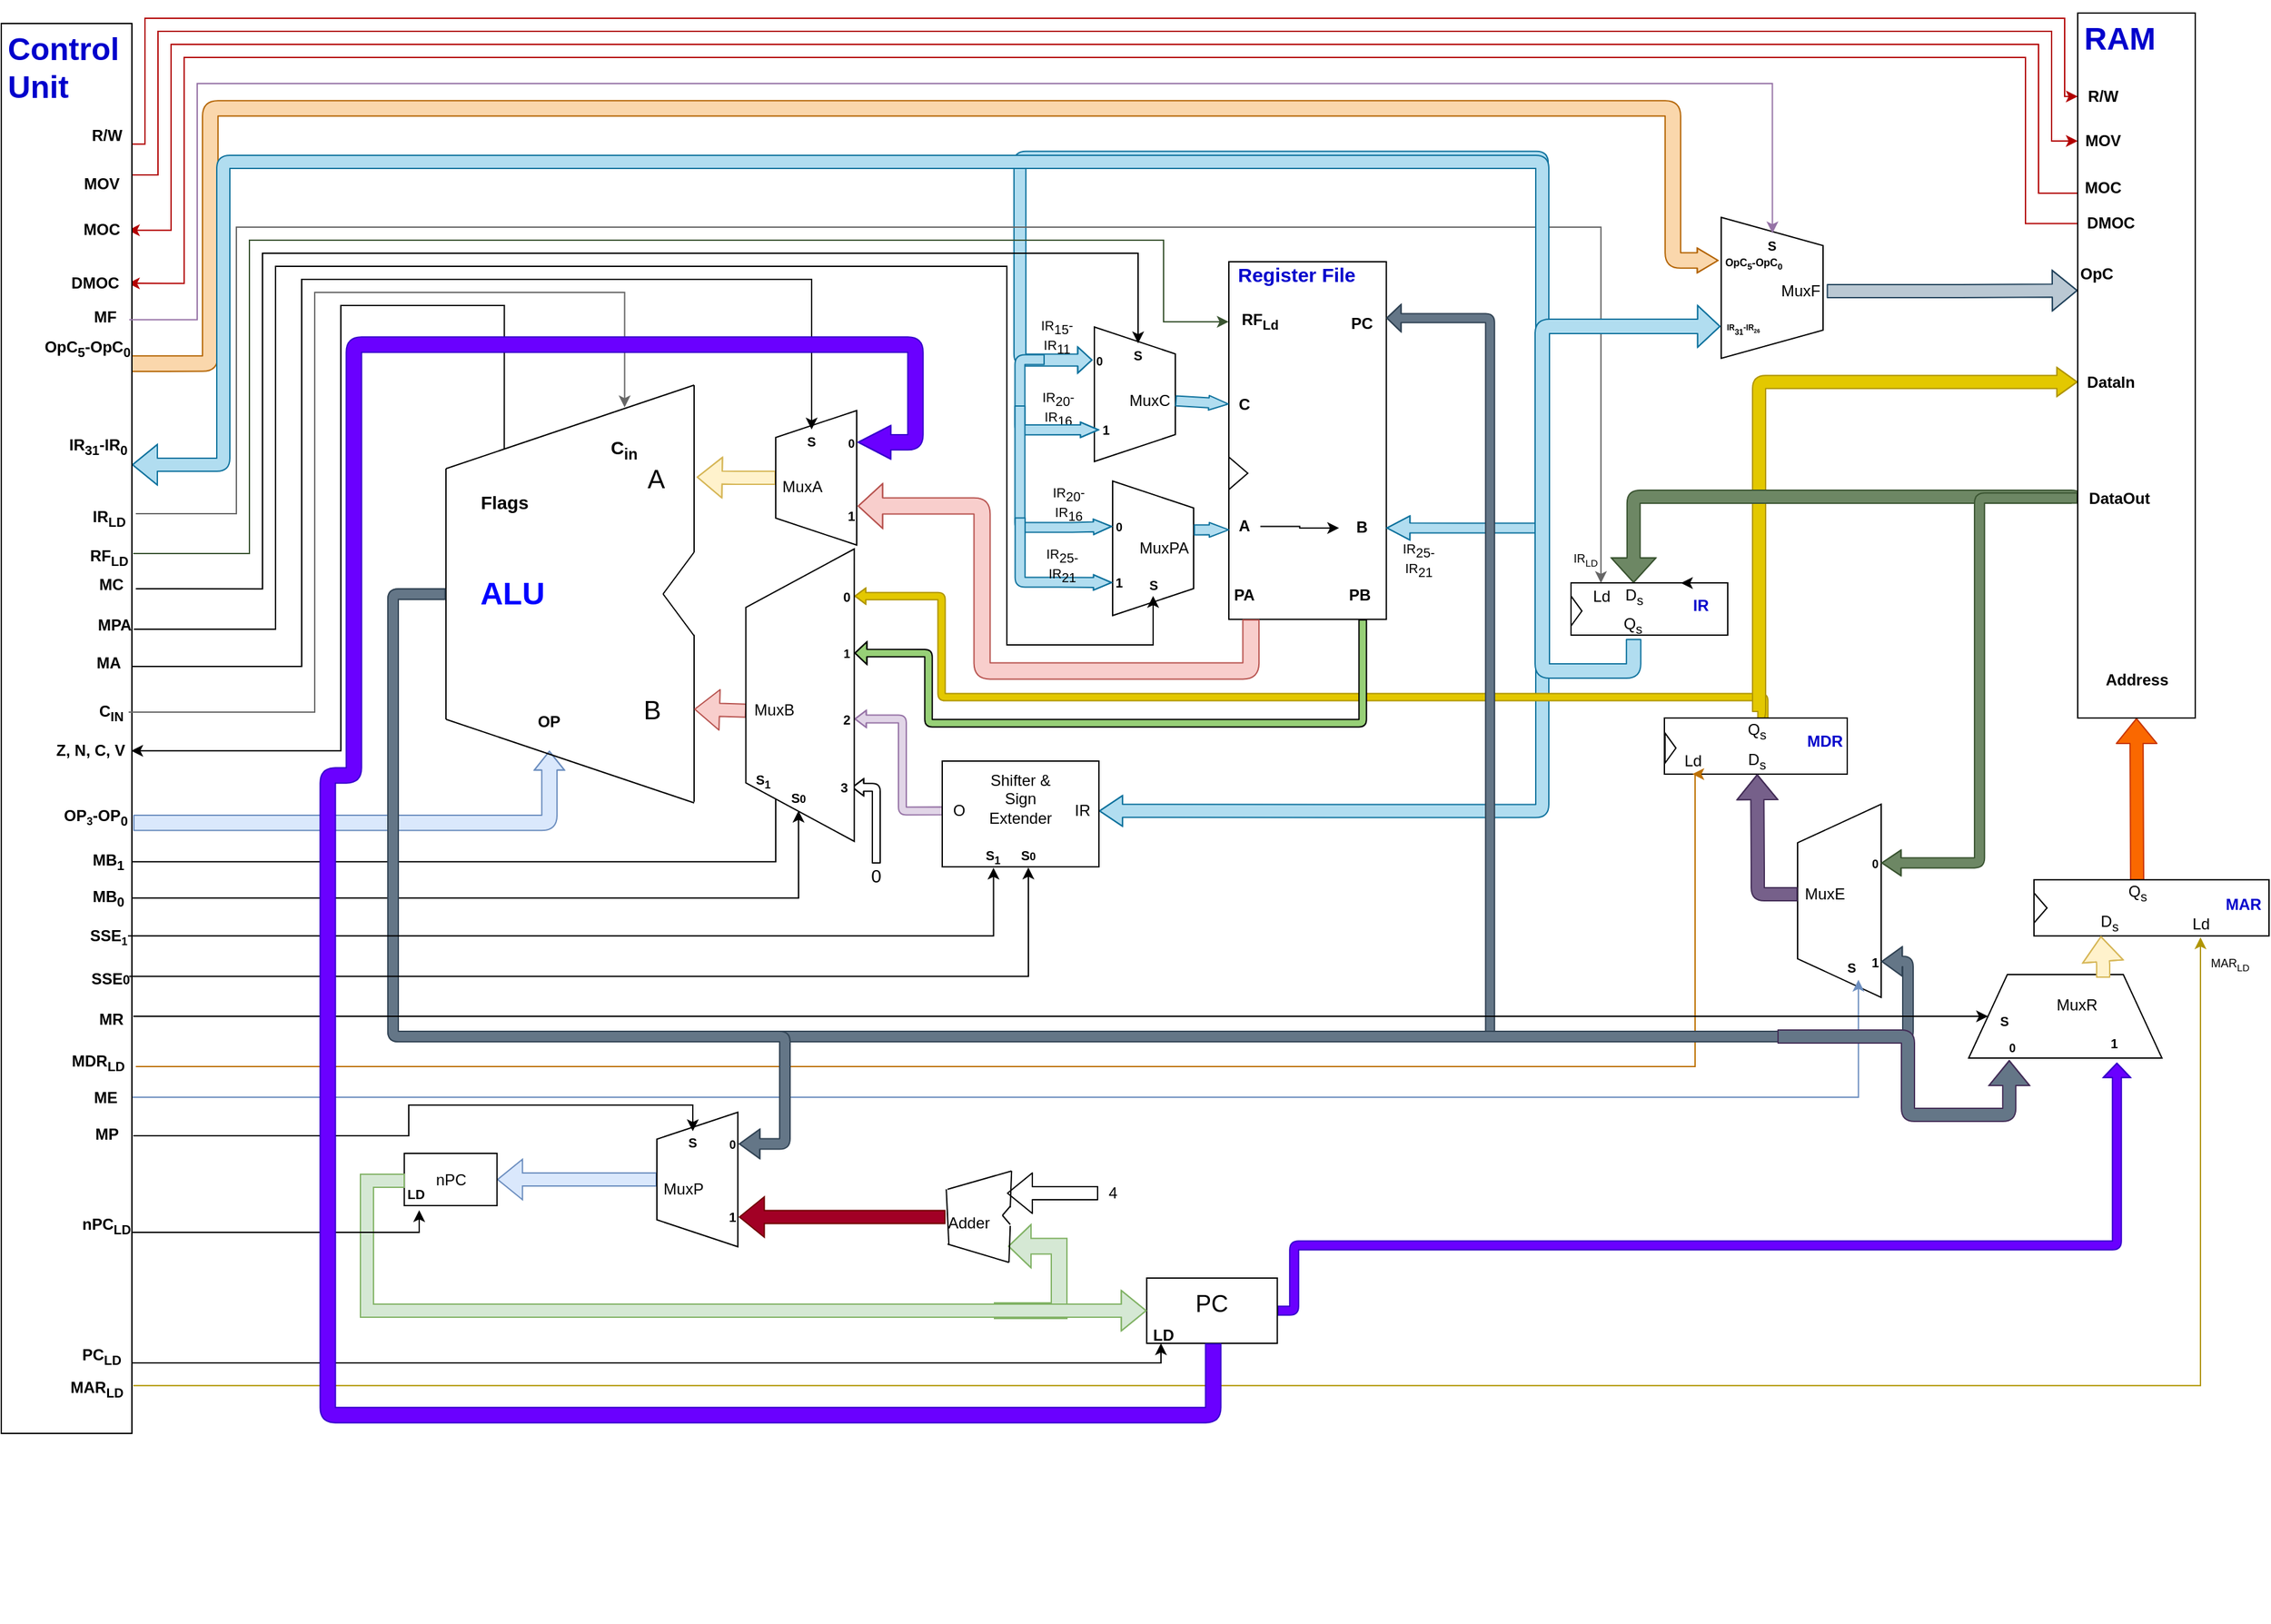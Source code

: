 <mxfile version="10.6.1" type="github"><diagram id="SmbWd2DgQL38dN-zvR-w" name="Page-1"><mxGraphModel dx="2020" dy="1116" grid="1" gridSize="10" guides="1" tooltips="1" connect="1" arrows="1" fold="1" page="1" pageScale="1" pageWidth="827" pageHeight="1169" math="0" shadow="0"><root><mxCell id="0"/><mxCell id="1" parent="0"/><mxCell id="otO893OZl91WJQ9qg4GI-1" value="" style="edgeStyle=orthogonalEdgeStyle;rounded=0;orthogonalLoop=1;jettySize=auto;html=1;entryX=0.956;entryY=1.405;entryDx=0;entryDy=0;shape=flexArrow;fillColor=#d5e8d4;strokeColor=#82b366;entryPerimeter=0;width=12;endSize=5.4;" edge="1" parent="1" target="0DinrAAVJMXllUfdoS-o-38"><mxGeometry relative="1" as="geometry"><mxPoint x="907" y="1020" as="targetPoint"/><mxPoint x="780" y="1010" as="sourcePoint"/><Array as="points"><mxPoint x="830" y="1010"/><mxPoint x="830" y="961"/></Array></mxGeometry></mxCell><mxCell id="QEgLQ4xSaFO5qaelClyh-1" value="" style="shape=flexArrow;endArrow=classic;html=1;width=9.143;endSize=3.286;endWidth=9.931;fillColor=#b1ddf0;strokeColor=#10739e;entryX=0;entryY=0.5;entryDx=0;entryDy=0;edgeStyle=orthogonalEdgeStyle;" parent="1" target="wxfyjAkVebcCGOw6mSbw-38" edge="1"><mxGeometry width="50" height="50" relative="1" as="geometry"><mxPoint x="1200" y="535.5" as="sourcePoint"/><mxPoint x="820" y="306.5" as="targetPoint"/><Array as="points"><mxPoint x="1200" y="126.5"/><mxPoint x="800" y="126.5"/><mxPoint x="800" y="281.5"/></Array></mxGeometry></mxCell><mxCell id="fUMucdXKETRuHFb2eK_C-4" value="" style="shape=trapezoid;perimeter=trapezoidPerimeter;whiteSpace=wrap;html=1;rotation=-90;" parent="1" vertex="1"><mxGeometry x="1353.5" y="664" width="148" height="64" as="geometry"/></mxCell><mxCell id="hI_lSFjtQehakTHEMgwb-4" value="" style="endArrow=classic;html=1;exitX=1;exitY=0.5;exitDx=0;exitDy=0;entryX=0.75;entryY=1;entryDx=0;entryDy=0;edgeStyle=orthogonalEdgeStyle;rounded=0;fillColor=#dae8fc;strokeColor=#6c8ebf;" parent="1" source="hWJXzqrSauIVw0bRyUEo-71" target="fUMucdXKETRuHFb2eK_C-8" edge="1"><mxGeometry width="50" height="50" relative="1" as="geometry"><mxPoint x="160" y="990" as="sourcePoint"/><mxPoint x="210" y="940" as="targetPoint"/></mxGeometry></mxCell><mxCell id="Eg3Q7jYG4qAQC9Y_43vX-36" value="" style="shape=flexArrow;endArrow=classic;html=1;edgeStyle=orthogonalEdgeStyle;fillColor=#b1ddf0;strokeColor=#10739e;endWidth=12.571;endSize=5.526;entryX=1;entryY=0.5;entryDx=0;entryDy=0;" parent="1" target="Eg3Q7jYG4qAQC9Y_43vX-65" edge="1"><mxGeometry width="50" height="50" relative="1" as="geometry"><mxPoint x="1200" y="510" as="sourcePoint"/><mxPoint x="590" y="720" as="targetPoint"/><Array as="points"><mxPoint x="1200" y="627"/></Array></mxGeometry></mxCell><mxCell id="Eg3Q7jYG4qAQC9Y_43vX-78" value="" style="shape=flexArrow;endArrow=classic;html=1;shadow=0;strokeColor=#B09500;fillColor=#E3C800;fontSize=10;fontColor=#000000;entryX=1;entryY=0.5;entryDx=0;entryDy=0;width=5.556;endSize=2.406;endWidth=5.679;edgeStyle=orthogonalEdgeStyle;" parent="1" target="Eg3Q7jYG4qAQC9Y_43vX-52" edge="1"><mxGeometry width="50" height="50" relative="1" as="geometry"><mxPoint x="1370" y="580" as="sourcePoint"/><mxPoint x="770" y="550" as="targetPoint"/><Array as="points"><mxPoint x="1370" y="540"/><mxPoint x="740" y="540"/><mxPoint x="740" y="463"/></Array></mxGeometry></mxCell><mxCell id="Eg3Q7jYG4qAQC9Y_43vX-59" value="" style="endArrow=classic;html=1;entryX=0.5;entryY=1;entryDx=0;entryDy=0;exitX=0.5;exitY=0;exitDx=0;exitDy=0;rounded=0;edgeStyle=orthogonalEdgeStyle;" parent="1" source="hWJXzqrSauIVw0bRyUEo-66" target="Eg3Q7jYG4qAQC9Y_43vX-51" edge="1"><mxGeometry width="50" height="50" relative="1" as="geometry"><mxPoint x="130" y="536" as="sourcePoint"/><mxPoint x="1042.5" y="496" as="targetPoint"/><Array as="points"><mxPoint x="613" y="666"/><mxPoint x="613" y="613"/></Array></mxGeometry></mxCell><mxCell id="Eg3Q7jYG4qAQC9Y_43vX-60" value="" style="endArrow=classic;html=1;entryX=0.5;entryY=1;entryDx=0;entryDy=0;exitX=1;exitY=0.5;exitDx=0;exitDy=0;rounded=0;edgeStyle=orthogonalEdgeStyle;" parent="1" source="hWJXzqrSauIVw0bRyUEo-67" target="Eg3Q7jYG4qAQC9Y_43vX-54" edge="1"><mxGeometry width="50" height="50" relative="1" as="geometry"><mxPoint x="644" y="606" as="sourcePoint"/><mxPoint x="1070" y="499.5" as="targetPoint"/><Array as="points"><mxPoint x="631" y="694"/></Array></mxGeometry></mxCell><mxCell id="hWJXzqrSauIVw0bRyUEo-31" value="" style="edgeStyle=orthogonalEdgeStyle;rounded=0;orthogonalLoop=1;jettySize=auto;html=1;entryX=1;entryY=0.5;entryDx=0;entryDy=0;fillColor=#e51400;strokeColor=#B20000;exitX=0;exitY=0.5;exitDx=0;exitDy=0;" parent="1" source="hWJXzqrSauIVw0bRyUEo-24" target="hWJXzqrSauIVw0bRyUEo-30" edge="1"><mxGeometry relative="1" as="geometry"><Array as="points"><mxPoint x="1610" y="154"/><mxPoint x="1580" y="154"/><mxPoint x="1580" y="40"/><mxPoint x="150" y="40"/><mxPoint x="150" y="182"/></Array></mxGeometry></mxCell><mxCell id="hWJXzqrSauIVw0bRyUEo-74" value="" style="edgeStyle=orthogonalEdgeStyle;rounded=0;orthogonalLoop=1;jettySize=auto;html=1;entryX=1;entryY=0.5;entryDx=0;entryDy=0;fillColor=#e51400;strokeColor=#B20000;" parent="1" source="hWJXzqrSauIVw0bRyUEo-25" target="hWJXzqrSauIVw0bRyUEo-73" edge="1"><mxGeometry relative="1" as="geometry"><Array as="points"><mxPoint x="1570" y="177"/><mxPoint x="1570" y="50"/><mxPoint x="160" y="50"/><mxPoint x="160" y="223"/></Array></mxGeometry></mxCell><mxCell id="hWJXzqrSauIVw0bRyUEo-82" value="" style="endArrow=classic;html=1;exitX=1;exitY=0.75;exitDx=0;exitDy=0;entryX=0;entryY=0.5;entryDx=0;entryDy=0;edgeStyle=orthogonalEdgeStyle;rounded=0;fillColor=#e51400;strokeColor=#B20000;" parent="1" source="hWJXzqrSauIVw0bRyUEo-79" target="hWJXzqrSauIVw0bRyUEo-11" edge="1"><mxGeometry width="50" height="50" relative="1" as="geometry"><mxPoint x="140" y="300" as="sourcePoint"/><mxPoint x="640" y="70" as="targetPoint"/><Array as="points"><mxPoint x="130" y="116"/><mxPoint x="130" y="20"/><mxPoint x="1600" y="20"/><mxPoint x="1600" y="80"/></Array></mxGeometry></mxCell><mxCell id="hWJXzqrSauIVw0bRyUEo-83" value="" style="endArrow=classic;html=1;exitX=1;exitY=0.25;exitDx=0;exitDy=0;entryX=0;entryY=0.5;entryDx=0;entryDy=0;edgeStyle=orthogonalEdgeStyle;rounded=0;fillColor=#e51400;strokeColor=#B20000;" parent="1" source="hWJXzqrSauIVw0bRyUEo-77" target="hWJXzqrSauIVw0bRyUEo-23" edge="1"><mxGeometry width="50" height="50" relative="1" as="geometry"><mxPoint x="128.833" y="315" as="sourcePoint"/><mxPoint x="679.667" y="99.167" as="targetPoint"/><Array as="points"><mxPoint x="117" y="140"/><mxPoint x="140" y="140"/><mxPoint x="140" y="30"/><mxPoint x="1590" y="30"/><mxPoint x="1590" y="114"/></Array></mxGeometry></mxCell><mxCell id="hWJXzqrSauIVw0bRyUEo-85" value="" style="shape=flexArrow;endArrow=classic;html=1;entryX=0;entryY=0.5;entryDx=0;entryDy=0;edgeStyle=orthogonalEdgeStyle;endWidth=11.163;endSize=4.821;fillColor=#e3c800;strokeColor=#B09500;exitX=0.5;exitY=0;exitDx=0;exitDy=0;" parent="1" source="fUMucdXKETRuHFb2eK_C-32" target="hWJXzqrSauIVw0bRyUEo-26" edge="1"><mxGeometry width="50" height="50" relative="1" as="geometry"><mxPoint x="840" y="206.5" as="sourcePoint"/><mxPoint x="545.647" y="206.5" as="targetPoint"/><Array as="points"><mxPoint x="1366" y="298.5"/></Array></mxGeometry></mxCell><mxCell id="wxfyjAkVebcCGOw6mSbw-36" value="" style="group" parent="1" connectable="0" vertex="1"><mxGeometry x="960" y="206.5" width="123" height="282" as="geometry"/></mxCell><mxCell id="wxfyjAkVebcCGOw6mSbw-19" value="" style="group" parent="wxfyjAkVebcCGOw6mSbw-36" connectable="0" vertex="1"><mxGeometry width="123.0" height="282" as="geometry"/></mxCell><mxCell id="wxfyjAkVebcCGOw6mSbw-20" value="" style="rounded=0;whiteSpace=wrap;html=1;" parent="wxfyjAkVebcCGOw6mSbw-19" vertex="1"><mxGeometry width="120.588" height="273.907" as="geometry"/></mxCell><mxCell id="wxfyjAkVebcCGOw6mSbw-21" value="&lt;h1&gt;&lt;font color=&quot;#0000cc&quot; style=&quot;font-size: 15px&quot;&gt;Register File&lt;/font&gt;&lt;/h1&gt;" style="text;html=1;strokeColor=none;fillColor=none;spacing=5;spacingTop=-20;whiteSpace=wrap;overflow=hidden;rounded=0;" parent="wxfyjAkVebcCGOw6mSbw-19" vertex="1"><mxGeometry x="2.412" y="-12.45" width="120.588" height="49.801" as="geometry"/></mxCell><mxCell id="wxfyjAkVebcCGOw6mSbw-22" value="&lt;b&gt;PC&lt;/b&gt;" style="text;html=1;strokeColor=none;fillColor=none;align=center;verticalAlign=middle;whiteSpace=wrap;rounded=0;" parent="wxfyjAkVebcCGOw6mSbw-19" vertex="1"><mxGeometry x="84.308" y="38.5" width="36.176" height="18.675" as="geometry"/></mxCell><mxCell id="wxfyjAkVebcCGOw6mSbw-24" value="&lt;b&gt;RF&lt;sub&gt;Ld&lt;/sub&gt;&lt;/b&gt;" style="text;html=1;strokeColor=none;fillColor=none;align=center;verticalAlign=middle;whiteSpace=wrap;rounded=0;" parent="wxfyjAkVebcCGOw6mSbw-19" vertex="1"><mxGeometry x="-0.112" y="36.644" width="48.235" height="18.675" as="geometry"/></mxCell><mxCell id="r7mitkOyb8_V7SY_EoeS-115" value="" style="edgeStyle=orthogonalEdgeStyle;rounded=0;orthogonalLoop=1;jettySize=auto;html=1;fillColor=#647687;" parent="wxfyjAkVebcCGOw6mSbw-19" source="wxfyjAkVebcCGOw6mSbw-26" target="wxfyjAkVebcCGOw6mSbw-34" edge="1"><mxGeometry relative="1" as="geometry"/></mxCell><mxCell id="wxfyjAkVebcCGOw6mSbw-26" value="&lt;b&gt;A&lt;/b&gt;" style="text;html=1;strokeColor=none;fillColor=none;align=center;verticalAlign=middle;whiteSpace=wrap;rounded=0;" parent="wxfyjAkVebcCGOw6mSbw-19" vertex="1"><mxGeometry y="193.44" width="24.118" height="18.675" as="geometry"/></mxCell><mxCell id="wxfyjAkVebcCGOw6mSbw-28" value="&lt;b&gt;PA&lt;/b&gt;&lt;br&gt;" style="text;html=1;" parent="wxfyjAkVebcCGOw6mSbw-19" vertex="1"><mxGeometry x="1.809" y="241.536" width="30.147" height="32.371" as="geometry"/></mxCell><mxCell id="wxfyjAkVebcCGOw6mSbw-33" value="&lt;b&gt;PB&lt;/b&gt;" style="text;html=1;" parent="wxfyjAkVebcCGOw6mSbw-19" vertex="1"><mxGeometry x="90.441" y="241.536" width="24.118" height="32.371" as="geometry"/></mxCell><mxCell id="wxfyjAkVebcCGOw6mSbw-34" value="&lt;b&gt;B&lt;/b&gt;" style="text;html=1;strokeColor=none;fillColor=none;align=center;verticalAlign=middle;whiteSpace=wrap;rounded=0;" parent="wxfyjAkVebcCGOw6mSbw-19" vertex="1"><mxGeometry x="84.412" y="194.576" width="36.176" height="18.675" as="geometry"/></mxCell><mxCell id="wxfyjAkVebcCGOw6mSbw-35" value="" style="triangle;whiteSpace=wrap;html=1;" parent="wxfyjAkVebcCGOw6mSbw-19" vertex="1"><mxGeometry y="149.599" width="14.471" height="24.901" as="geometry"/></mxCell><mxCell id="wxfyjAkVebcCGOw6mSbw-25" value="&lt;b&gt;C&lt;/b&gt;" style="text;html=1;strokeColor=none;fillColor=none;align=center;verticalAlign=middle;whiteSpace=wrap;rounded=0;" parent="wxfyjAkVebcCGOw6mSbw-19" vertex="1"><mxGeometry y="96.557" width="24.118" height="24.901" as="geometry"/></mxCell><mxCell id="hWJXzqrSauIVw0bRyUEo-86" value="" style="shape=flexArrow;endArrow=classic;html=1;exitX=0;exitY=0.5;exitDx=0;exitDy=0;edgeStyle=orthogonalEdgeStyle;entryX=0.5;entryY=0;entryDx=0;entryDy=0;fillColor=#6d8764;strokeColor=#3A5431;endWidth=23;endSize=5.89;" parent="1" source="hWJXzqrSauIVw0bRyUEo-27" target="hWJXzqrSauIVw0bRyUEo-118" edge="1"><mxGeometry width="50" height="50" relative="1" as="geometry"><mxPoint x="540" y="286.5" as="sourcePoint"/><mxPoint x="480" y="306.5" as="targetPoint"/><Array as="points"><mxPoint x="1270" y="386.5"/></Array></mxGeometry></mxCell><mxCell id="hWJXzqrSauIVw0bRyUEo-89" value="" style="shape=flexArrow;endArrow=classic;html=1;entryX=0.5;entryY=1;entryDx=0;entryDy=0;exitX=0.5;exitY=0;exitDx=0;exitDy=0;fillColor=#fa6800;strokeColor=#C73500;" parent="1" source="hWJXzqrSauIVw0bRyUEo-92" target="hWJXzqrSauIVw0bRyUEo-88" edge="1"><mxGeometry width="50" height="50" relative="1" as="geometry"><mxPoint x="808.5" y="353" as="sourcePoint"/><mxPoint x="803.5" y="313" as="targetPoint"/></mxGeometry></mxCell><mxCell id="hWJXzqrSauIVw0bRyUEo-112" value="" style="shape=flexArrow;endArrow=classic;html=1;entryX=0;entryY=0.5;entryDx=0;entryDy=0;edgeStyle=orthogonalEdgeStyle;endWidth=6.079;endSize=4.947;width=11.86;fillColor=#fad7ac;strokeColor=#b46504;exitX=1;exitY=0.5;exitDx=0;exitDy=0;" parent="1" source="Yh8f9Vpv6REUqjWmu9sl-25" target="Yh8f9Vpv6REUqjWmu9sl-29" edge="1"><mxGeometry width="50" height="50" relative="1" as="geometry"><mxPoint x="960" y="165" as="sourcePoint"/><mxPoint x="679.857" y="229.286" as="targetPoint"/><Array as="points"><mxPoint x="180" y="284"/><mxPoint x="180" y="89"/><mxPoint x="1300" y="89"/><mxPoint x="1300" y="205"/></Array></mxGeometry></mxCell><mxCell id="wxfyjAkVebcCGOw6mSbw-61" value="" style="shape=flexArrow;endArrow=classic;html=1;width=12.381;endSize=5.871;endWidth=20.771;exitX=0.5;exitY=1;exitDx=0;exitDy=0;entryX=1;entryY=0.25;entryDx=0;entryDy=0;edgeStyle=orthogonalEdgeStyle;fillColor=#f8cecc;strokeColor=#b85450;" parent="1" source="wxfyjAkVebcCGOw6mSbw-28" target="0DinrAAVJMXllUfdoS-o-3" edge="1"><mxGeometry width="50" height="50" relative="1" as="geometry"><mxPoint x="1056.5" y="518.5" as="sourcePoint"/><mxPoint x="1111.5" y="530" as="targetPoint"/><Array as="points"><mxPoint x="976" y="520"/><mxPoint x="771" y="520"/><mxPoint x="771" y="394"/></Array></mxGeometry></mxCell><mxCell id="hWJXzqrSauIVw0bRyUEo-121" value="" style="group" parent="1" vertex="1" connectable="0"><mxGeometry x="1566.5" y="679.905" width="190" height="138.095" as="geometry"/></mxCell><mxCell id="hWJXzqrSauIVw0bRyUEo-97" value="" style="group" parent="hWJXzqrSauIVw0bRyUEo-121" vertex="1" connectable="0"><mxGeometry x="10" width="180" height="43.095" as="geometry"/></mxCell><mxCell id="hWJXzqrSauIVw0bRyUEo-90" value="" style="rounded=0;whiteSpace=wrap;html=1;align=center;" parent="hWJXzqrSauIVw0bRyUEo-97" vertex="1"><mxGeometry width="180" height="43" as="geometry"/></mxCell><mxCell id="hWJXzqrSauIVw0bRyUEo-92" value="Q&lt;sub&gt;s&lt;/sub&gt;" style="text;html=1;strokeColor=none;fillColor=none;align=center;verticalAlign=middle;whiteSpace=wrap;rounded=0;" parent="hWJXzqrSauIVw0bRyUEo-97" vertex="1"><mxGeometry x="59" y="0.5" width="40" height="20" as="geometry"/></mxCell><mxCell id="hWJXzqrSauIVw0bRyUEo-93" value="Ld&lt;br&gt;" style="text;html=1;strokeColor=none;fillColor=none;align=center;verticalAlign=middle;whiteSpace=wrap;rounded=0;" parent="hWJXzqrSauIVw0bRyUEo-97" vertex="1"><mxGeometry x="115" y="24.095" width="25" height="20" as="geometry"/></mxCell><mxCell id="hWJXzqrSauIVw0bRyUEo-95" value="D&lt;sub&gt;s&lt;/sub&gt;" style="text;html=1;strokeColor=none;fillColor=none;align=center;verticalAlign=middle;whiteSpace=wrap;rounded=0;" parent="hWJXzqrSauIVw0bRyUEo-97" vertex="1"><mxGeometry x="45" y="23.095" width="25" height="20" as="geometry"/></mxCell><mxCell id="hWJXzqrSauIVw0bRyUEo-96" value="" style="triangle;whiteSpace=wrap;html=1;align=center;" parent="hWJXzqrSauIVw0bRyUEo-97" vertex="1"><mxGeometry y="10.095" width="10" height="23" as="geometry"/></mxCell><mxCell id="hWJXzqrSauIVw0bRyUEo-120" value="&lt;div style=&quot;text-align: right ; font-size: 9px&quot;&gt;MAR&lt;sub&gt;LD&lt;/sub&gt;&lt;br&gt;&lt;/div&gt;" style="text;html=1;" parent="hWJXzqrSauIVw0bRyUEo-121" vertex="1"><mxGeometry x="143.5" y="52.095" width="40" height="28" as="geometry"/></mxCell><mxCell id="r7mitkOyb8_V7SY_EoeS-101" value="" style="shape=trapezoid;perimeter=trapezoidPerimeter;whiteSpace=wrap;html=1;rotation=0;" parent="hWJXzqrSauIVw0bRyUEo-121" vertex="1"><mxGeometry x="-40" y="72.595" width="148" height="64" as="geometry"/></mxCell><mxCell id="r7mitkOyb8_V7SY_EoeS-103" value="&lt;font style=&quot;font-size: 9px&quot;&gt;&lt;b&gt;0&lt;/b&gt;&lt;/font&gt;" style="text;html=1;strokeColor=none;fillColor=none;align=center;verticalAlign=middle;whiteSpace=wrap;rounded=0;" parent="hWJXzqrSauIVw0bRyUEo-121" vertex="1"><mxGeometry x="-11.429" y="118.095" width="10" height="20" as="geometry"/></mxCell><mxCell id="r7mitkOyb8_V7SY_EoeS-104" value="MuxR" style="text;html=1;strokeColor=none;fillColor=none;align=center;verticalAlign=middle;whiteSpace=wrap;rounded=0;" parent="hWJXzqrSauIVw0bRyUEo-121" vertex="1"><mxGeometry x="22.571" y="86.095" width="41" height="20" as="geometry"/></mxCell><mxCell id="r7mitkOyb8_V7SY_EoeS-106" value="&lt;font size=&quot;1&quot;&gt;&lt;b&gt;1&lt;/b&gt;&lt;/font&gt;" style="text;html=1;strokeColor=none;fillColor=none;align=center;verticalAlign=middle;whiteSpace=wrap;rounded=0;" parent="hWJXzqrSauIVw0bRyUEo-121" vertex="1"><mxGeometry x="66.071" y="114.595" width="10" height="20" as="geometry"/></mxCell><mxCell id="r7mitkOyb8_V7SY_EoeS-108" value="" style="shape=flexArrow;endArrow=classic;html=1;fillColor=#fff2cc;strokeColor=#d6b656;entryX=0.25;entryY=1;entryDx=0;entryDy=0;" parent="hWJXzqrSauIVw0bRyUEo-121" target="hWJXzqrSauIVw0bRyUEo-95" edge="1"><mxGeometry width="50" height="50" relative="1" as="geometry"><mxPoint x="63" y="75.095" as="sourcePoint"/><mxPoint x="63.5" y="50.095" as="targetPoint"/><Array as="points"><mxPoint x="63" y="65.095"/></Array></mxGeometry></mxCell><mxCell id="wxfyjAkVebcCGOw6mSbw-62" value="" style="shape=flexArrow;endArrow=classic;html=1;width=5.714;endSize=2.7;endWidth=10.612;exitX=0.5;exitY=1;exitDx=0;exitDy=0;entryX=1;entryY=0.5;entryDx=0;entryDy=0;fillColor=#97D077;edgeStyle=orthogonalEdgeStyle;" parent="1" source="wxfyjAkVebcCGOw6mSbw-33" target="Eg3Q7jYG4qAQC9Y_43vX-48" edge="1"><mxGeometry width="50" height="50" relative="1" as="geometry"><mxPoint x="1185.448" y="491.707" as="sourcePoint"/><mxPoint x="1185.5" y="530" as="targetPoint"/><Array as="points"><mxPoint x="1062" y="560"/><mxPoint x="730" y="560"/><mxPoint x="730" y="506"/></Array></mxGeometry></mxCell><mxCell id="hWJXzqrSauIVw0bRyUEo-125" value="" style="endArrow=classic;html=1;entryX=0.5;entryY=0;entryDx=0;entryDy=0;edgeStyle=orthogonalEdgeStyle;rounded=0;fillColor=#f5f5f5;strokeColor=#666666;exitX=1;exitY=0.5;exitDx=0;exitDy=0;" parent="1" source="hWJXzqrSauIVw0bRyUEo-58" target="hWJXzqrSauIVw0bRyUEo-117" edge="1"><mxGeometry width="50" height="50" relative="1" as="geometry"><mxPoint x="130" y="179" as="sourcePoint"/><mxPoint x="390" y="210" as="targetPoint"/><Array as="points"><mxPoint x="200" y="400"/><mxPoint x="200" y="180"/><mxPoint x="1245" y="180"/></Array></mxGeometry></mxCell><mxCell id="wxfyjAkVebcCGOw6mSbw-63" value="" style="shape=flexArrow;endArrow=classic;html=1;entryX=1;entryY=0.5;entryDx=0;entryDy=0;width=7.6;endSize=5.526;endWidth=9.931;fillColor=#b1ddf0;strokeColor=#10739e;edgeStyle=orthogonalEdgeStyle;" parent="1" target="wxfyjAkVebcCGOw6mSbw-34" edge="1"><mxGeometry width="50" height="50" relative="1" as="geometry"><mxPoint x="1200" y="410.5" as="sourcePoint"/><mxPoint x="1092.333" y="429.167" as="targetPoint"/><Array as="points"><mxPoint x="1140" y="411"/><mxPoint x="1140" y="410"/></Array></mxGeometry></mxCell><mxCell id="hWJXzqrSauIVw0bRyUEo-127" value="" style="group" parent="1" vertex="1" connectable="0"><mxGeometry x="1180" y="357" width="120" height="140" as="geometry"/></mxCell><mxCell id="hWJXzqrSauIVw0bRyUEo-113" value="" style="group" parent="hWJXzqrSauIVw0bRyUEo-127" vertex="1" connectable="0"><mxGeometry x="42" y="95.5" width="120" height="43" as="geometry"/></mxCell><mxCell id="hWJXzqrSauIVw0bRyUEo-114" value="" style="rounded=0;whiteSpace=wrap;html=1;align=center;" parent="hWJXzqrSauIVw0bRyUEo-113" vertex="1"><mxGeometry width="120" height="40" as="geometry"/></mxCell><mxCell id="hWJXzqrSauIVw0bRyUEo-115" value="&lt;b&gt;&lt;font color=&quot;#0000cc&quot;&gt;IR&lt;/font&gt;&lt;/b&gt;" style="text;html=1;strokeColor=none;fillColor=none;align=center;verticalAlign=middle;whiteSpace=wrap;rounded=0;" parent="hWJXzqrSauIVw0bRyUEo-113" vertex="1"><mxGeometry x="83.167" y="0.095" width="33.333" height="34.923" as="geometry"/></mxCell><mxCell id="hWJXzqrSauIVw0bRyUEo-116" value="Q&lt;sub&gt;s&lt;/sub&gt;" style="text;html=1;strokeColor=none;fillColor=none;align=center;verticalAlign=middle;whiteSpace=wrap;rounded=0;" parent="hWJXzqrSauIVw0bRyUEo-113" vertex="1"><mxGeometry x="31.25" y="22.949" width="33.333" height="19.956" as="geometry"/></mxCell><mxCell id="hWJXzqrSauIVw0bRyUEo-117" value="Ld&lt;br&gt;" style="text;html=1;strokeColor=none;fillColor=none;align=center;verticalAlign=middle;whiteSpace=wrap;rounded=0;" parent="hWJXzqrSauIVw0bRyUEo-113" vertex="1"><mxGeometry x="12.5" y="0.095" width="20.833" height="19.956" as="geometry"/></mxCell><mxCell id="hWJXzqrSauIVw0bRyUEo-118" value="D&lt;sub&gt;s&lt;/sub&gt;" style="text;html=1;strokeColor=none;fillColor=none;align=center;verticalAlign=middle;whiteSpace=wrap;rounded=0;" parent="hWJXzqrSauIVw0bRyUEo-113" vertex="1"><mxGeometry x="37.5" y="0.095" width="20.833" height="19.956" as="geometry"/></mxCell><mxCell id="hWJXzqrSauIVw0bRyUEo-119" value="" style="triangle;whiteSpace=wrap;html=1;align=center;" parent="hWJXzqrSauIVw0bRyUEo-113" vertex="1"><mxGeometry y="10.073" width="8.333" height="22.949" as="geometry"/></mxCell><mxCell id="hI_lSFjtQehakTHEMgwb-1" style="edgeStyle=orthogonalEdgeStyle;rounded=0;orthogonalLoop=1;jettySize=auto;html=1;exitX=0.25;exitY=0;exitDx=0;exitDy=0;entryX=0.032;entryY=0.013;entryDx=0;entryDy=0;entryPerimeter=0;" parent="hWJXzqrSauIVw0bRyUEo-113" source="hWJXzqrSauIVw0bRyUEo-115" target="hWJXzqrSauIVw0bRyUEo-115" edge="1"><mxGeometry relative="1" as="geometry"/></mxCell><mxCell id="hWJXzqrSauIVw0bRyUEo-126" value="&lt;font style=&quot;font-size: 9px&quot;&gt;IR&lt;sub&gt;LD&lt;/sub&gt;&lt;/font&gt;" style="text;html=1;" parent="hWJXzqrSauIVw0bRyUEo-127" vertex="1"><mxGeometry x="42" y="62" width="30" height="30" as="geometry"/></mxCell><mxCell id="wxfyjAkVebcCGOw6mSbw-77" value="" style="group" parent="1" connectable="0" vertex="1"><mxGeometry x="820.5" y="306" width="119" height="60" as="geometry"/></mxCell><mxCell id="wxfyjAkVebcCGOw6mSbw-52" value="" style="group" parent="wxfyjAkVebcCGOw6mSbw-77" connectable="0" vertex="1"><mxGeometry x="30" y="-20" width="89" height="80" as="geometry"/></mxCell><mxCell id="wxfyjAkVebcCGOw6mSbw-74" value="" style="group" parent="wxfyjAkVebcCGOw6mSbw-52" connectable="0" vertex="1"><mxGeometry y="-10" width="89" height="90" as="geometry"/></mxCell><mxCell id="wxfyjAkVebcCGOw6mSbw-37" value="" style="shape=trapezoid;perimeter=trapezoidPerimeter;whiteSpace=wrap;html=1;rotation=90;" parent="wxfyjAkVebcCGOw6mSbw-74" vertex="1"><mxGeometry x="-14" y="1" width="103" height="62" as="geometry"/></mxCell><mxCell id="wxfyjAkVebcCGOw6mSbw-39" value="&lt;font size=&quot;1&quot;&gt;&lt;b&gt;1&lt;/b&gt;&lt;/font&gt;" style="text;html=1;strokeColor=none;fillColor=none;align=center;verticalAlign=middle;whiteSpace=wrap;rounded=0;" parent="wxfyjAkVebcCGOw6mSbw-74" vertex="1"><mxGeometry x="10.127" y="45" width="10.127" height="28.5" as="geometry"/></mxCell><mxCell id="wxfyjAkVebcCGOw6mSbw-73" value="MuxC" style="text;html=1;strokeColor=none;fillColor=none;align=center;verticalAlign=middle;whiteSpace=wrap;rounded=0;" parent="wxfyjAkVebcCGOw6mSbw-74" vertex="1"><mxGeometry x="29.5" y="22" width="39" height="30" as="geometry"/></mxCell><mxCell id="D1DJfb3kHyn8aNQsvpU2-1" value="&lt;span style=&quot;font-size: 10px;&quot;&gt;IR&lt;/span&gt;&lt;span style=&quot;font-size: 10px;&quot;&gt;&lt;sub style=&quot;font-size: 10px;&quot;&gt;20&lt;/sub&gt;&lt;/span&gt;&lt;span style=&quot;font-size: 10px;&quot;&gt;-&lt;/span&gt;&lt;font style=&quot;font-size: 10px;&quot;&gt;I&lt;/font&gt;&lt;span style=&quot;font-size: 10px;&quot;&gt;R&lt;/span&gt;&lt;span style=&quot;font-size: 10px;&quot;&gt;&lt;sub style=&quot;font-size: 10px;&quot;&gt;16&lt;/sub&gt;&lt;/span&gt;" style="text;html=1;strokeColor=none;fillColor=none;align=center;verticalAlign=middle;whiteSpace=wrap;rounded=0;fontSize=10;" parent="wxfyjAkVebcCGOw6mSbw-77" vertex="1"><mxGeometry x="-9.5" y="8" width="37" height="10" as="geometry"/></mxCell><mxCell id="hWJXzqrSauIVw0bRyUEo-128" value="" style="shape=flexArrow;endArrow=classic;html=1;exitX=0.5;exitY=1;exitDx=0;exitDy=0;entryX=1;entryY=0.5;entryDx=0;entryDy=0;edgeStyle=orthogonalEdgeStyle;fillColor=#b1ddf0;strokeColor=#10739e;" parent="1" source="hWJXzqrSauIVw0bRyUEo-116" target="hWJXzqrSauIVw0bRyUEo-53" edge="1"><mxGeometry width="50" height="50" relative="1" as="geometry"><mxPoint x="450" y="460" as="sourcePoint"/><mxPoint x="500" y="410" as="targetPoint"/><Array as="points"><mxPoint x="1270" y="520"/><mxPoint x="1200" y="520"/><mxPoint x="1200" y="130"/><mxPoint x="190" y="130"/><mxPoint x="190" y="362"/></Array></mxGeometry></mxCell><mxCell id="wxfyjAkVebcCGOw6mSbw-78" value="" style="group" parent="1" connectable="0" vertex="1"><mxGeometry x="833.5" y="392" width="104" height="67" as="geometry"/></mxCell><mxCell id="wxfyjAkVebcCGOw6mSbw-79" value="" style="endArrow=classic;html=1;exitX=1;exitY=0.5;exitDx=0;exitDy=0;edgeStyle=orthogonalEdgeStyle;rounded=0;fillColor=#6d8764;strokeColor=#3A5431;entryX=0;entryY=0.5;entryDx=0;entryDy=0;" parent="1" source="hWJXzqrSauIVw0bRyUEo-57" target="wxfyjAkVebcCGOw6mSbw-24" edge="1"><mxGeometry width="50" height="50" relative="1" as="geometry"><mxPoint x="887" y="330.5" as="sourcePoint"/><mxPoint x="927" y="330" as="targetPoint"/><Array as="points"><mxPoint x="210" y="430"/><mxPoint x="210" y="190"/><mxPoint x="910" y="190"/><mxPoint x="910" y="252"/></Array></mxGeometry></mxCell><mxCell id="fUMucdXKETRuHFb2eK_C-24" value="" style="shape=flexArrow;endArrow=classic;html=1;entryX=1;entryY=0.5;entryDx=0;entryDy=0;edgeStyle=orthogonalEdgeStyle;exitX=0;exitY=0.5;exitDx=0;exitDy=0;fillColor=#6d8764;strokeColor=#3A5431;endWidth=10.93;endSize=4.54;width=7.674;" parent="1" source="hWJXzqrSauIVw0bRyUEo-27" target="fUMucdXKETRuHFb2eK_C-5" edge="1"><mxGeometry width="50" height="50" relative="1" as="geometry"><mxPoint x="1043.5" y="213" as="sourcePoint"/><mxPoint x="963.5" y="303" as="targetPoint"/></mxGeometry></mxCell><mxCell id="hWJXzqrSauIVw0bRyUEo-99" value="" style="endArrow=classic;html=1;entryX=0.5;entryY=1;entryDx=0;entryDy=0;exitX=1;exitY=0.25;exitDx=0;exitDy=0;edgeStyle=orthogonalEdgeStyle;rounded=0;fillColor=#e3c800;strokeColor=#B09500;" parent="1" source="hWJXzqrSauIVw0bRyUEo-59" target="hWJXzqrSauIVw0bRyUEo-93" edge="1"><mxGeometry width="50" height="50" relative="1" as="geometry"><mxPoint x="130" y="220" as="sourcePoint"/><mxPoint x="70" y="720" as="targetPoint"/><Array as="points"><mxPoint x="1704" y="1067"/></Array></mxGeometry></mxCell><mxCell id="fUMucdXKETRuHFb2eK_C-28" value="" style="group" parent="1" vertex="1" connectable="0"><mxGeometry x="1269" y="314" width="122" height="73" as="geometry"/></mxCell><mxCell id="fUMucdXKETRuHFb2eK_C-29" value="" style="group" parent="fUMucdXKETRuHFb2eK_C-28" vertex="1" connectable="0"><mxGeometry x="64.5" y="242" width="100" height="43" as="geometry"/></mxCell><mxCell id="fUMucdXKETRuHFb2eK_C-30" value="" style="rounded=0;whiteSpace=wrap;html=1;align=center;" parent="fUMucdXKETRuHFb2eK_C-29" vertex="1"><mxGeometry x="-40" width="140" height="43" as="geometry"/></mxCell><mxCell id="fUMucdXKETRuHFb2eK_C-31" value="&lt;b&gt;&lt;font color=&quot;#0000cc&quot;&gt;MDR&lt;/font&gt;&lt;/b&gt;" style="text;html=1;strokeColor=none;fillColor=none;align=center;verticalAlign=middle;whiteSpace=wrap;rounded=0;" parent="fUMucdXKETRuHFb2eK_C-29" vertex="1"><mxGeometry x="66.667" y="0.594" width="33.333" height="34.923" as="geometry"/></mxCell><mxCell id="fUMucdXKETRuHFb2eK_C-32" value="Q&lt;sub&gt;s&lt;/sub&gt;" style="text;html=1;strokeColor=none;fillColor=none;align=center;verticalAlign=middle;whiteSpace=wrap;rounded=0;" parent="fUMucdXKETRuHFb2eK_C-29" vertex="1"><mxGeometry x="14.417" width="33.333" height="19.956" as="geometry"/></mxCell><mxCell id="fUMucdXKETRuHFb2eK_C-34" value="D&lt;sub&gt;s&lt;/sub&gt;" style="text;html=1;strokeColor=none;fillColor=none;align=center;verticalAlign=middle;whiteSpace=wrap;rounded=0;" parent="fUMucdXKETRuHFb2eK_C-29" vertex="1"><mxGeometry x="20.667" y="23.044" width="20.833" height="19.956" as="geometry"/></mxCell><mxCell id="fUMucdXKETRuHFb2eK_C-37" value="" style="shape=flexArrow;endArrow=classic;html=1;exitX=0;exitY=0.5;exitDx=0;exitDy=0;entryX=0.5;entryY=1;entryDx=0;entryDy=0;edgeStyle=orthogonalEdgeStyle;fillColor=#76608a;strokeColor=#432D57;" parent="1" source="fUMucdXKETRuHFb2eK_C-7" target="fUMucdXKETRuHFb2eK_C-34" edge="1"><mxGeometry width="50" height="50" relative="1" as="geometry"><mxPoint x="598" y="289" as="sourcePoint"/><mxPoint x="648" y="239" as="targetPoint"/><Array as="points"><mxPoint x="1365" y="691.5"/><mxPoint x="1365" y="672.5"/></Array></mxGeometry></mxCell><mxCell id="Yh8f9Vpv6REUqjWmu9sl-1" value="" style="endArrow=classic;html=1;exitX=1;exitY=0.5;exitDx=0;exitDy=0;entryX=0.5;entryY=1;entryDx=0;entryDy=0;edgeStyle=orthogonalEdgeStyle;rounded=0;fillColor=#f0a30a;strokeColor=#BD7000;" parent="1" source="hWJXzqrSauIVw0bRyUEo-60" target="fUMucdXKETRuHFb2eK_C-33" edge="1"><mxGeometry width="50" height="50" relative="1" as="geometry"><mxPoint x="20" y="880" as="sourcePoint"/><mxPoint x="70" y="830" as="targetPoint"/><Array as="points"><mxPoint x="1317" y="823"/><mxPoint x="1317" y="599"/></Array></mxGeometry></mxCell><mxCell id="Yh8f9Vpv6REUqjWmu9sl-36" value="" style="group" parent="1" vertex="1" connectable="0"><mxGeometry x="1322" y="173.5" width="108" height="92" as="geometry"/></mxCell><mxCell id="Yh8f9Vpv6REUqjWmu9sl-28" value="" style="shape=trapezoid;perimeter=trapezoidPerimeter;whiteSpace=wrap;html=1;rotation=90;" parent="Yh8f9Vpv6REUqjWmu9sl-36" vertex="1"><mxGeometry y="14" width="108" height="78" as="geometry"/></mxCell><mxCell id="Yh8f9Vpv6REUqjWmu9sl-29" value="&lt;b style=&quot;font-size: 8px&quot;&gt;OpC&lt;sub&gt;5&lt;/sub&gt;-OpC&lt;sub&gt;0&lt;/sub&gt;&lt;/b&gt;&lt;br&gt;" style="text;html=1;strokeColor=none;fillColor=none;align=center;verticalAlign=middle;whiteSpace=wrap;rounded=0;" parent="Yh8f9Vpv6REUqjWmu9sl-36" vertex="1"><mxGeometry x="13" y="22.5" width="54" height="19" as="geometry"/></mxCell><mxCell id="Yh8f9Vpv6REUqjWmu9sl-30" value="&lt;font&gt;&lt;b&gt;&lt;span style=&quot;font-size: 6px&quot;&gt;IR&lt;/span&gt;&lt;sub style=&quot;font-size: 6px&quot;&gt;31&lt;/sub&gt;&lt;span style=&quot;font-size: 6px&quot;&gt;-IR&lt;/span&gt;&lt;span style=&quot;font-size: 5px&quot;&gt;&lt;sub&gt;26&lt;/sub&gt;&lt;/span&gt;&lt;/b&gt;&lt;/font&gt;&lt;br&gt;" style="text;html=1;strokeColor=none;fillColor=none;align=center;verticalAlign=middle;whiteSpace=wrap;rounded=0;" parent="Yh8f9Vpv6REUqjWmu9sl-36" vertex="1"><mxGeometry x="14.5" y="73" width="34" height="19" as="geometry"/></mxCell><mxCell id="Yh8f9Vpv6REUqjWmu9sl-31" value="&lt;font size=&quot;1&quot;&gt;&lt;b&gt;S&lt;/b&gt;&lt;/font&gt;" style="text;html=1;strokeColor=none;fillColor=none;align=center;verticalAlign=middle;whiteSpace=wrap;rounded=0;" parent="Yh8f9Vpv6REUqjWmu9sl-36" vertex="1"><mxGeometry x="40.164" y="11.2" width="28.114" height="19" as="geometry"/></mxCell><mxCell id="Yh8f9Vpv6REUqjWmu9sl-32" value="MuxF" style="text;html=1;strokeColor=none;fillColor=none;align=center;verticalAlign=middle;whiteSpace=wrap;rounded=0;" parent="Yh8f9Vpv6REUqjWmu9sl-36" vertex="1"><mxGeometry x="55.8" y="45.5" width="39.975" height="20" as="geometry"/></mxCell><mxCell id="Yh8f9Vpv6REUqjWmu9sl-37" value="" style="shape=flexArrow;endArrow=classic;html=1;exitX=1;exitY=0.5;exitDx=0;exitDy=0;entryX=0;entryY=0.5;entryDx=0;entryDy=0;fillColor=#bac8d3;strokeColor=#23445d;edgeStyle=orthogonalEdgeStyle;" parent="1" source="Yh8f9Vpv6REUqjWmu9sl-32" target="hWJXzqrSauIVw0bRyUEo-111" edge="1"><mxGeometry width="50" height="50" relative="1" as="geometry"><mxPoint x="630" y="186.5" as="sourcePoint"/><mxPoint x="680" y="136.5" as="targetPoint"/><Array as="points"><mxPoint x="1520" y="228.5"/></Array></mxGeometry></mxCell><mxCell id="Yh8f9Vpv6REUqjWmu9sl-39" value="" style="group" parent="1" vertex="1" connectable="0"><mxGeometry x="20" y="24" width="103" height="1186.0" as="geometry"/></mxCell><mxCell id="Yh8f9Vpv6REUqjWmu9sl-27" value="" style="group" parent="Yh8f9Vpv6REUqjWmu9sl-39" vertex="1" connectable="0"><mxGeometry width="103" height="1186.0" as="geometry"/></mxCell><mxCell id="hWJXzqrSauIVw0bRyUEo-81" value="" style="group" parent="Yh8f9Vpv6REUqjWmu9sl-27" vertex="1" connectable="0"><mxGeometry width="103" height="1186.0" as="geometry"/></mxCell><mxCell id="hWJXzqrSauIVw0bRyUEo-3" value="" style="group" parent="hWJXzqrSauIVw0bRyUEo-81" vertex="1" connectable="0"><mxGeometry width="103" height="1186.0" as="geometry"/></mxCell><mxCell id="hWJXzqrSauIVw0bRyUEo-1" value="" style="rounded=0;whiteSpace=wrap;html=1;" parent="hWJXzqrSauIVw0bRyUEo-3" vertex="1"><mxGeometry width="100" height="1080" as="geometry"/></mxCell><mxCell id="hWJXzqrSauIVw0bRyUEo-2" value="&lt;h1&gt;&lt;font color=&quot;#0000cc&quot;&gt;Control Unit&lt;/font&gt;&lt;/h1&gt;&lt;p style=&quot;text-align: right&quot;&gt;&lt;br&gt;&lt;/p&gt;" style="text;html=1;strokeColor=none;fillColor=none;spacing=5;spacingTop=-20;whiteSpace=wrap;overflow=hidden;rounded=0;" parent="hWJXzqrSauIVw0bRyUEo-3" vertex="1"><mxGeometry width="100" height="116.93" as="geometry"/></mxCell><mxCell id="hWJXzqrSauIVw0bRyUEo-30" value="&lt;div style=&quot;text-align: left&quot;&gt;&lt;b&gt;MOC&lt;/b&gt;&lt;/div&gt;" style="text;html=1;strokeColor=none;fillColor=none;align=center;verticalAlign=middle;whiteSpace=wrap;rounded=0;" parent="hWJXzqrSauIVw0bRyUEo-3" vertex="1"><mxGeometry x="57" y="145.032" width="40" height="26.727" as="geometry"/></mxCell><mxCell id="hWJXzqrSauIVw0bRyUEo-61" value="&lt;div style=&quot;text-align: right&quot;&gt;&lt;b&gt;C&lt;sub&gt;IN&lt;/sub&gt;&lt;/b&gt;&lt;/div&gt;" style="text;html=1;" parent="hWJXzqrSauIVw0bRyUEo-3" vertex="1"><mxGeometry x="72.5" y="512.5" width="25" height="30" as="geometry"/></mxCell><mxCell id="hWJXzqrSauIVw0bRyUEo-63" value="&lt;div style=&quot;text-align: right&quot;&gt;&lt;b&gt;Z, N, C, V&lt;/b&gt;&lt;/div&gt;" style="text;html=1;strokeColor=none;fillColor=none;align=center;verticalAlign=middle;whiteSpace=wrap;rounded=0;" parent="hWJXzqrSauIVw0bRyUEo-3" vertex="1"><mxGeometry x="36.5" y="540.424" width="63" height="33.408" as="geometry"/></mxCell><mxCell id="hWJXzqrSauIVw0bRyUEo-66" value="&lt;div style=&quot;text-align: right&quot;&gt;&lt;b&gt;MB&lt;sub&gt;1&lt;/sub&gt;&lt;/b&gt;&lt;br&gt;&lt;/div&gt;" style="text;html=1;direction=south;verticalAlign=middle;" parent="hWJXzqrSauIVw0bRyUEo-3" vertex="1"><mxGeometry x="68" y="625.804" width="31" height="32.672" as="geometry"/></mxCell><mxCell id="hWJXzqrSauIVw0bRyUEo-67" value="&lt;div style=&quot;text-align: right&quot;&gt;&lt;b&gt;MB&lt;sub&gt;0&lt;/sub&gt;&lt;/b&gt;&lt;br&gt;&lt;/div&gt;" style="text;html=1;verticalAlign=middle;" parent="hWJXzqrSauIVw0bRyUEo-3" vertex="1"><mxGeometry x="68" y="658.477" width="31" height="22.871" as="geometry"/></mxCell><mxCell id="hWJXzqrSauIVw0bRyUEo-68" value="&lt;div style=&quot;text-align: right&quot;&gt;&lt;b&gt;MC&lt;/b&gt;&lt;/div&gt;" style="text;html=1;" parent="hWJXzqrSauIVw0bRyUEo-3" vertex="1"><mxGeometry x="73" y="416.409" width="30" height="33.285" as="geometry"/></mxCell><mxCell id="hWJXzqrSauIVw0bRyUEo-71" value="&lt;div style=&quot;text-align: right&quot;&gt;&lt;b&gt;ME&lt;/b&gt;&lt;/div&gt;" style="text;html=1;" parent="hWJXzqrSauIVw0bRyUEo-3" vertex="1"><mxGeometry x="69" y="808.5" width="31" height="28" as="geometry"/></mxCell><mxCell id="hWJXzqrSauIVw0bRyUEo-72" value="&lt;div style=&quot;text-align: right&quot;&gt;&lt;b&gt;OP&lt;span style=&quot;font-size: 10px&quot;&gt;&lt;sub&gt;3&lt;/sub&gt;&lt;/span&gt;-OP&lt;sub&gt;0&lt;/sub&gt;&lt;/b&gt;&lt;/div&gt;" style="text;html=1;" parent="hWJXzqrSauIVw0bRyUEo-3" vertex="1"><mxGeometry x="46" y="593.114" width="55" height="38.42" as="geometry"/></mxCell><mxCell id="hWJXzqrSauIVw0bRyUEo-53" value="&lt;div style=&quot;text-align: right&quot;&gt;&lt;b&gt;IR&lt;sub&gt;31&lt;/sub&gt;-IR&lt;sub&gt;0&lt;/sub&gt;&lt;/b&gt;&lt;br&gt;&lt;/div&gt;" style="text;html=1;" parent="hWJXzqrSauIVw0bRyUEo-3" vertex="1"><mxGeometry x="50" y="308.729" width="50" height="58.465" as="geometry"/></mxCell><mxCell id="hWJXzqrSauIVw0bRyUEo-57" value="&lt;div style=&quot;text-align: right&quot;&gt;&lt;b&gt;RF&lt;sub&gt;LD&lt;/sub&gt;&lt;/b&gt;&lt;br&gt;&lt;/div&gt;" style="text;html=1;" parent="hWJXzqrSauIVw0bRyUEo-3" vertex="1"><mxGeometry x="66" y="393.5" width="35" height="25" as="geometry"/></mxCell><mxCell id="hWJXzqrSauIVw0bRyUEo-58" value="&lt;div style=&quot;text-align: right&quot;&gt;&lt;b&gt;IR&lt;sub&gt;LD&lt;/sub&gt;&lt;/b&gt;&lt;br&gt;&lt;/div&gt;" style="text;html=1;" parent="hWJXzqrSauIVw0bRyUEo-3" vertex="1"><mxGeometry x="68" y="364" width="35" height="23" as="geometry"/></mxCell><mxCell id="hWJXzqrSauIVw0bRyUEo-59" value="&lt;div style=&quot;text-align: right&quot;&gt;&lt;b&gt;MAR&lt;sub&gt;LD&lt;/sub&gt;&lt;/b&gt;&lt;br&gt;&lt;/div&gt;" style="text;html=1;" parent="hWJXzqrSauIVw0bRyUEo-3" vertex="1"><mxGeometry x="51" y="1031.143" width="50" height="49.052" as="geometry"/></mxCell><mxCell id="hWJXzqrSauIVw0bRyUEo-60" value="&lt;div style=&quot;text-align: right&quot;&gt;&lt;b&gt;MDR&lt;sub&gt;LD&lt;/sub&gt;&lt;/b&gt;&lt;br&gt;&lt;/div&gt;" style="text;html=1;" parent="hWJXzqrSauIVw0bRyUEo-3" vertex="1"><mxGeometry x="52" y="780.572" width="51" height="36.789" as="geometry"/></mxCell><mxCell id="hWJXzqrSauIVw0bRyUEo-73" value="&lt;div style=&quot;text-align: left&quot;&gt;&lt;b&gt;DMOC&lt;/b&gt;&lt;/div&gt;" style="text;html=1;strokeColor=none;fillColor=none;align=center;verticalAlign=middle;whiteSpace=wrap;rounded=0;" parent="hWJXzqrSauIVw0bRyUEo-3" vertex="1"><mxGeometry x="47" y="185.916" width="50" height="26.278" as="geometry"/></mxCell><mxCell id="hWJXzqrSauIVw0bRyUEo-77" value="&lt;div style=&quot;text-align: left&quot;&gt;&lt;b&gt;MOV&lt;/b&gt;&lt;/div&gt;" style="text;html=1;strokeColor=none;fillColor=none;align=center;verticalAlign=middle;whiteSpace=wrap;rounded=0;" parent="hWJXzqrSauIVw0bRyUEo-3" vertex="1"><mxGeometry x="57" y="106.612" width="40" height="33.408" as="geometry"/></mxCell><mxCell id="hWJXzqrSauIVw0bRyUEo-79" value="&lt;div style=&quot;text-align: left&quot;&gt;&lt;b&gt;R/W&lt;/b&gt;&lt;/div&gt;" style="text;html=1;strokeColor=none;fillColor=none;align=center;verticalAlign=middle;whiteSpace=wrap;rounded=0;" parent="hWJXzqrSauIVw0bRyUEo-3" vertex="1"><mxGeometry x="65.5" y="72.786" width="30" height="26.1" as="geometry"/></mxCell><mxCell id="Yh8f9Vpv6REUqjWmu9sl-25" value="&lt;b&gt;OpC&lt;sub&gt;5&lt;/sub&gt;-OpC&lt;sub&gt;0&lt;/sub&gt;&lt;/b&gt;" style="text;html=1;align=right;" parent="hWJXzqrSauIVw0bRyUEo-3" vertex="1"><mxGeometry x="19.5" y="234.247" width="80" height="52.555" as="geometry"/></mxCell><mxCell id="Yh8f9Vpv6REUqjWmu9sl-38" value="&lt;div style=&quot;text-align: right&quot;&gt;&lt;b&gt;MF&lt;/b&gt;&lt;/div&gt;" style="text;html=1;" parent="hWJXzqrSauIVw0bRyUEo-3" vertex="1"><mxGeometry x="69" y="210.516" width="29" height="32.672" as="geometry"/></mxCell><mxCell id="0DinrAAVJMXllUfdoS-o-10" value="&lt;div style=&quot;text-align: right&quot;&gt;&lt;b&gt;MPA&lt;/b&gt;&lt;/div&gt;" style="text;html=1;" parent="hWJXzqrSauIVw0bRyUEo-3" vertex="1"><mxGeometry x="71.5" y="447.409" width="30" height="33.285" as="geometry"/></mxCell><mxCell id="0DinrAAVJMXllUfdoS-o-35" value="&lt;div style=&quot;text-align: right&quot;&gt;&lt;b&gt;MA&lt;/b&gt;&lt;/div&gt;" style="text;html=1;" parent="hWJXzqrSauIVw0bRyUEo-3" vertex="1"><mxGeometry x="70.5" y="475.909" width="30" height="33.285" as="geometry"/></mxCell><mxCell id="0DinrAAVJMXllUfdoS-o-117" value="&lt;b&gt;MP&lt;/b&gt;" style="text;html=1;" parent="hWJXzqrSauIVw0bRyUEo-3" vertex="1"><mxGeometry x="70" y="837" width="31" height="30" as="geometry"/></mxCell><mxCell id="0DinrAAVJMXllUfdoS-o-122" value="&lt;b&gt;PC&lt;sub&gt;LD&lt;/sub&gt;&lt;/b&gt;" style="text;html=1;" parent="hWJXzqrSauIVw0bRyUEo-3" vertex="1"><mxGeometry x="60" y="1006" width="40" height="30" as="geometry"/></mxCell><mxCell id="r7mitkOyb8_V7SY_EoeS-98" value="&lt;div style=&quot;text-align: right&quot;&gt;&lt;b&gt;&lt;sub&gt;&lt;span style=&quot;font-size: 12px&quot;&gt;SSE&lt;/span&gt;0&lt;/sub&gt;&lt;/b&gt;&lt;br&gt;&lt;/div&gt;" style="text;html=1;verticalAlign=middle;" parent="hWJXzqrSauIVw0bRyUEo-3" vertex="1"><mxGeometry x="67" y="718.477" width="31" height="22.871" as="geometry"/></mxCell><mxCell id="Yh8f9Vpv6REUqjWmu9sl-40" value="" style="group" parent="1" vertex="1" connectable="0"><mxGeometry x="1610" y="16" width="90" height="540" as="geometry"/></mxCell><mxCell id="hWJXzqrSauIVw0bRyUEo-84" value="" style="group" parent="Yh8f9Vpv6REUqjWmu9sl-40" vertex="1" connectable="0"><mxGeometry width="90" height="540" as="geometry"/></mxCell><mxCell id="hWJXzqrSauIVw0bRyUEo-29" value="" style="group" parent="hWJXzqrSauIVw0bRyUEo-84" vertex="1" connectable="0"><mxGeometry width="90" height="540" as="geometry"/></mxCell><mxCell id="hWJXzqrSauIVw0bRyUEo-5" value="" style="group" parent="hWJXzqrSauIVw0bRyUEo-29" vertex="1" connectable="0"><mxGeometry width="90" height="540" as="geometry"/></mxCell><mxCell id="hWJXzqrSauIVw0bRyUEo-6" value="" style="rounded=0;whiteSpace=wrap;html=1;" parent="hWJXzqrSauIVw0bRyUEo-5" vertex="1"><mxGeometry width="90" height="540" as="geometry"/></mxCell><mxCell id="hWJXzqrSauIVw0bRyUEo-7" value="&lt;h1&gt;&lt;font color=&quot;#0000cc&quot;&gt;RAM&amp;nbsp;&lt;/font&gt;&lt;/h1&gt;&lt;p style=&quot;text-align: left&quot;&gt;&lt;br&gt;&lt;/p&gt;&lt;p style=&quot;text-align: left&quot;&gt;&lt;br&gt;&lt;/p&gt;" style="text;html=1;strokeColor=none;fillColor=none;spacing=5;spacingTop=-20;whiteSpace=wrap;overflow=hidden;rounded=0;" parent="hWJXzqrSauIVw0bRyUEo-5" vertex="1"><mxGeometry width="90" height="67.5" as="geometry"/></mxCell><mxCell id="hWJXzqrSauIVw0bRyUEo-11" value="&lt;div style=&quot;text-align: left&quot;&gt;&lt;b&gt;R/W&lt;/b&gt;&lt;/div&gt;" style="text;html=1;strokeColor=none;fillColor=none;align=center;verticalAlign=middle;whiteSpace=wrap;rounded=0;" parent="hWJXzqrSauIVw0bRyUEo-5" vertex="1"><mxGeometry y="47" width="38.571" height="33.75" as="geometry"/></mxCell><mxCell id="hWJXzqrSauIVw0bRyUEo-24" value="&lt;div style=&quot;text-align: left&quot;&gt;&lt;b&gt;MOC&lt;/b&gt;&lt;/div&gt;" style="text;html=1;strokeColor=none;fillColor=none;align=center;verticalAlign=middle;whiteSpace=wrap;rounded=0;" parent="hWJXzqrSauIVw0bRyUEo-5" vertex="1"><mxGeometry y="116.75" width="38.571" height="33.75" as="geometry"/></mxCell><mxCell id="hWJXzqrSauIVw0bRyUEo-25" value="&lt;div style=&quot;text-align: left&quot;&gt;&lt;b&gt;DMOC&lt;/b&gt;&lt;/div&gt;" style="text;html=1;strokeColor=none;fillColor=none;align=center;verticalAlign=middle;whiteSpace=wrap;rounded=0;" parent="hWJXzqrSauIVw0bRyUEo-5" vertex="1"><mxGeometry y="144.375" width="51.429" height="33.75" as="geometry"/></mxCell><mxCell id="hWJXzqrSauIVw0bRyUEo-26" value="&lt;div style=&quot;text-align: left&quot;&gt;&lt;b&gt;DataIn&lt;/b&gt;&lt;/div&gt;" style="text;html=1;strokeColor=none;fillColor=none;align=center;verticalAlign=middle;whiteSpace=wrap;rounded=0;" parent="hWJXzqrSauIVw0bRyUEo-5" vertex="1"><mxGeometry y="265.705" width="51.429" height="33.75" as="geometry"/></mxCell><mxCell id="hWJXzqrSauIVw0bRyUEo-88" value="&lt;b&gt;Address&lt;/b&gt;" style="text;html=1;align=center;" parent="hWJXzqrSauIVw0bRyUEo-5" vertex="1"><mxGeometry y="496.8" width="90" height="43.2" as="geometry"/></mxCell><mxCell id="hWJXzqrSauIVw0bRyUEo-111" value="&lt;b&gt;OpC&lt;/b&gt;" style="text;html=1;" parent="hWJXzqrSauIVw0bRyUEo-5" vertex="1"><mxGeometry y="185.5" width="77.143" height="54" as="geometry"/></mxCell><mxCell id="hWJXzqrSauIVw0bRyUEo-23" value="&lt;div style=&quot;text-align: left&quot;&gt;&lt;b&gt;MOV&lt;/b&gt;&lt;/div&gt;" style="text;html=1;strokeColor=none;fillColor=none;align=center;verticalAlign=middle;whiteSpace=wrap;rounded=0;" parent="hWJXzqrSauIVw0bRyUEo-5" vertex="1"><mxGeometry y="76.4" width="38.571" height="43.2" as="geometry"/></mxCell><mxCell id="hWJXzqrSauIVw0bRyUEo-27" value="&lt;div style=&quot;text-align: left&quot;&gt;&lt;b&gt;DataOut&lt;/b&gt;&lt;/div&gt;" style="text;html=1;strokeColor=none;fillColor=none;align=center;verticalAlign=middle;whiteSpace=wrap;rounded=0;" parent="hWJXzqrSauIVw0bRyUEo-5" vertex="1"><mxGeometry y="349.9" width="64.286" height="43.2" as="geometry"/></mxCell><mxCell id="Yh8f9Vpv6REUqjWmu9sl-44" value="" style="group" parent="1" vertex="1" connectable="0"><mxGeometry x="1053.071" y="431" width="104" height="71" as="geometry"/></mxCell><mxCell id="fUMucdXKETRuHFb2eK_C-2" value="" style="group" parent="Yh8f9Vpv6REUqjWmu9sl-44" connectable="0" vertex="1"><mxGeometry y="4" width="104" height="67" as="geometry"/></mxCell><mxCell id="Yh8f9Vpv6REUqjWmu9sl-43" value="" style="group" parent="fUMucdXKETRuHFb2eK_C-2" vertex="1" connectable="0"><mxGeometry x="398" y="-117.5" width="81" height="67" as="geometry"/></mxCell><mxCell id="fUMucdXKETRuHFb2eK_C-3" value="" style="group" parent="Yh8f9Vpv6REUqjWmu9sl-43" connectable="0" vertex="1"><mxGeometry width="81" height="67" as="geometry"/></mxCell><mxCell id="QEgLQ4xSaFO5qaelClyh-7" value="&lt;span style=&quot;font-size: 10px;&quot;&gt;IR&lt;sub style=&quot;font-size: 10px;&quot;&gt;25-&lt;/sub&gt;IR&lt;sub style=&quot;font-size: 10px;&quot;&gt;21&lt;/sub&gt;&lt;/span&gt;" style="text;html=1;strokeColor=none;fillColor=none;align=center;verticalAlign=middle;whiteSpace=wrap;rounded=0;fontSize=10;" parent="fUMucdXKETRuHFb2eK_C-2" vertex="1"><mxGeometry x="33.429" y="-5" width="37" height="10" as="geometry"/></mxCell><mxCell id="Yh8f9Vpv6REUqjWmu9sl-46" value="" style="endArrow=classic;html=1;entryX=0.5;entryY=0;entryDx=0;entryDy=0;edgeStyle=orthogonalEdgeStyle;rounded=0;fillColor=#e1d5e7;strokeColor=#9673a6;exitX=1;exitY=0.5;exitDx=0;exitDy=0;" parent="1" source="Yh8f9Vpv6REUqjWmu9sl-38" target="Yh8f9Vpv6REUqjWmu9sl-31" edge="1"><mxGeometry width="50" height="50" relative="1" as="geometry"><mxPoint x="180" y="660" as="sourcePoint"/><mxPoint x="1335.667" y="132.857" as="targetPoint"/><Array as="points"><mxPoint x="170" y="250"/><mxPoint x="170" y="70"/><mxPoint x="1376" y="70"/></Array></mxGeometry></mxCell><mxCell id="Yh8f9Vpv6REUqjWmu9sl-47" value="" style="shape=flexArrow;endArrow=none;startArrow=block;html=1;exitX=1;exitY=0.25;exitDx=0;exitDy=0;edgeStyle=orthogonalEdgeStyle;fillColor=#647687;strokeColor=#314354;startWidth=13.023;endWidth=13.023;startSize=3.287;endSize=3.921;width=6.796;startFill=0;endFill=0;" parent="1" source="wxfyjAkVebcCGOw6mSbw-22" edge="1"><mxGeometry width="50" height="50" relative="1" as="geometry"><mxPoint x="980" y="396.5" as="sourcePoint"/><mxPoint x="1210" y="800" as="targetPoint"/><Array as="points"><mxPoint x="1160" y="250"/><mxPoint x="1160" y="800"/><mxPoint x="1120" y="800"/></Array></mxGeometry></mxCell><mxCell id="Yh8f9Vpv6REUqjWmu9sl-41" value="" style="group" parent="1" vertex="1" connectable="0"><mxGeometry x="1408.571" y="641" width="51" height="36.5" as="geometry"/></mxCell><mxCell id="fUMucdXKETRuHFb2eK_C-5" value="&lt;font style=&quot;font-size: 9px&quot;&gt;&lt;b&gt;0&lt;/b&gt;&lt;/font&gt;" style="text;html=1;strokeColor=none;fillColor=none;align=center;verticalAlign=middle;whiteSpace=wrap;rounded=0;" parent="1" vertex="1"><mxGeometry x="1449.571" y="657" width="10" height="20" as="geometry"/></mxCell><mxCell id="Eg3Q7jYG4qAQC9Y_43vX-25" value="" style="endArrow=classic;html=1;fontSize=12;fontColor=#000000;exitX=0.5;exitY=0;exitDx=0;exitDy=0;entryX=1;entryY=0.5;entryDx=0;entryDy=0;rounded=0;edgeStyle=orthogonalEdgeStyle;" parent="1" source="Eg3Q7jYG4qAQC9Y_43vX-22" target="hWJXzqrSauIVw0bRyUEo-63" edge="1"><mxGeometry width="50" height="50" relative="1" as="geometry"><mxPoint x="548.241" y="444.897" as="sourcePoint"/><mxPoint x="441" y="380" as="targetPoint"/><Array as="points"><mxPoint x="406" y="240"/><mxPoint x="280" y="240"/><mxPoint x="280" y="581"/></Array></mxGeometry></mxCell><mxCell id="Eg3Q7jYG4qAQC9Y_43vX-34" value="" style="shape=flexArrow;endArrow=classic;html=1;fontSize=14;fontColor=#000000;exitX=1;exitY=0.5;exitDx=0;exitDy=0;width=11.667;endSize=4.442;endWidth=10.278;fillColor=#dae8fc;strokeColor=#6c8ebf;entryX=0.5;entryY=1;entryDx=0;entryDy=0;edgeStyle=orthogonalEdgeStyle;" parent="1" source="hWJXzqrSauIVw0bRyUEo-72" target="Eg3Q7jYG4qAQC9Y_43vX-28" edge="1"><mxGeometry width="50" height="50" relative="1" as="geometry"><mxPoint x="300" y="800" as="sourcePoint"/><mxPoint x="409.667" y="745.5" as="targetPoint"/><Array as="points"><mxPoint x="440" y="636"/></Array></mxGeometry></mxCell><mxCell id="Eg3Q7jYG4qAQC9Y_43vX-42" value="" style="shape=flexArrow;html=1;fontSize=12;fontColor=#000000;fillColor=#647687;strokeColor=#314354;shadow=0;comic=0;endWidth=0;startArrow=block;startFill=0;endArrow=none;endFill=0;exitX=1;exitY=0.5;exitDx=0;exitDy=0;startWidth=13.492;startSize=4.86;width=8;edgeStyle=orthogonalEdgeStyle;entryX=0;entryY=0.5;entryDx=0;entryDy=0;" parent="1" source="fUMucdXKETRuHFb2eK_C-6" target="Eg3Q7jYG4qAQC9Y_43vX-13" edge="1"><mxGeometry width="50" height="50" relative="1" as="geometry"><mxPoint x="1510" y="360" as="sourcePoint"/><mxPoint x="400" y="490" as="targetPoint"/><Array as="points"><mxPoint x="1480" y="742"/><mxPoint x="1480" y="800"/><mxPoint x="320" y="800"/><mxPoint x="320" y="461"/></Array></mxGeometry></mxCell><mxCell id="Eg3Q7jYG4qAQC9Y_43vX-43" value="" style="group" parent="1" vertex="1" connectable="0"><mxGeometry x="399.5" y="411" width="180.5" height="210" as="geometry"/></mxCell><mxCell id="Eg3Q7jYG4qAQC9Y_43vX-39" value="" style="group" parent="Eg3Q7jYG4qAQC9Y_43vX-43" vertex="1" connectable="0"><mxGeometry x="-39" y="-110" width="192.5" height="320" as="geometry"/></mxCell><mxCell id="Eg3Q7jYG4qAQC9Y_43vX-8" value="" style="group;fontSize=14;" parent="Eg3Q7jYG4qAQC9Y_43vX-39" vertex="1" connectable="0"><mxGeometry width="192.5" height="320" as="geometry"/></mxCell><mxCell id="Eg3Q7jYG4qAQC9Y_43vX-2" value="" style="endArrow=none;html=1;" parent="Eg3Q7jYG4qAQC9Y_43vX-8" edge="1"><mxGeometry width="50" height="50" relative="1" as="geometry"><mxPoint y="256.0" as="sourcePoint"/><mxPoint x="190" y="320" as="targetPoint"/></mxGeometry></mxCell><mxCell id="Eg3Q7jYG4qAQC9Y_43vX-3" value="" style="endArrow=none;html=1;snapToPoint=0;" parent="Eg3Q7jYG4qAQC9Y_43vX-8" edge="1"><mxGeometry width="50" height="50" relative="1" as="geometry"><mxPoint x="190" as="sourcePoint"/><mxPoint y="64.0" as="targetPoint"/></mxGeometry></mxCell><mxCell id="Eg3Q7jYG4qAQC9Y_43vX-4" value="" style="endArrow=none;html=1;" parent="Eg3Q7jYG4qAQC9Y_43vX-8" edge="1"><mxGeometry width="50" height="50" relative="1" as="geometry"><mxPoint x="190" as="sourcePoint"/><mxPoint x="190" y="128.0" as="targetPoint"/></mxGeometry></mxCell><mxCell id="Eg3Q7jYG4qAQC9Y_43vX-5" value="" style="endArrow=none;html=1;" parent="Eg3Q7jYG4qAQC9Y_43vX-8" edge="1"><mxGeometry width="50" height="50" relative="1" as="geometry"><mxPoint x="190" y="191.2" as="sourcePoint"/><mxPoint x="190" y="319.2" as="targetPoint"/></mxGeometry></mxCell><mxCell id="Eg3Q7jYG4qAQC9Y_43vX-38" value="" style="group" parent="Eg3Q7jYG4qAQC9Y_43vX-8" vertex="1" connectable="0"><mxGeometry y="38.4" width="190" height="241.6" as="geometry"/></mxCell><mxCell id="Eg3Q7jYG4qAQC9Y_43vX-1" value="" style="endArrow=none;html=1;" parent="Eg3Q7jYG4qAQC9Y_43vX-38" edge="1"><mxGeometry width="50" height="50" relative="1" as="geometry"><mxPoint y="25.6" as="sourcePoint"/><mxPoint y="217.6" as="targetPoint"/></mxGeometry></mxCell><mxCell id="Eg3Q7jYG4qAQC9Y_43vX-6" value="" style="endArrow=none;html=1;" parent="Eg3Q7jYG4qAQC9Y_43vX-38" edge="1"><mxGeometry width="50" height="50" relative="1" as="geometry"><mxPoint x="190" y="89.6" as="sourcePoint"/><mxPoint x="166.25" y="121.6" as="targetPoint"/></mxGeometry></mxCell><mxCell id="Eg3Q7jYG4qAQC9Y_43vX-7" value="" style="endArrow=none;html=1;" parent="Eg3Q7jYG4qAQC9Y_43vX-38" edge="1"><mxGeometry width="50" height="50" relative="1" as="geometry"><mxPoint x="190" y="153.6" as="sourcePoint"/><mxPoint x="166.25" y="121.6" as="targetPoint"/></mxGeometry></mxCell><mxCell id="Eg3Q7jYG4qAQC9Y_43vX-13" value="&lt;b&gt;&lt;font style=&quot;font-size: 24px&quot;&gt;ALU&lt;/font&gt;&lt;/b&gt;" style="text;html=1;strokeColor=none;fillColor=none;align=center;verticalAlign=middle;whiteSpace=wrap;rounded=0;fontSize=20;fontColor=#0000FF;" parent="Eg3Q7jYG4qAQC9Y_43vX-38" vertex="1"><mxGeometry x="-0.2" y="92.173" width="102.6" height="58.994" as="geometry"/></mxCell><mxCell id="Eg3Q7jYG4qAQC9Y_43vX-16" value="B" style="text;html=1;strokeColor=none;fillColor=none;align=center;verticalAlign=middle;whiteSpace=wrap;rounded=0;fontSize=20;fontColor=#000000;" parent="Eg3Q7jYG4qAQC9Y_43vX-38" vertex="1"><mxGeometry x="126.667" y="193.8" width="63.333" height="32.0" as="geometry"/></mxCell><mxCell id="Eg3Q7jYG4qAQC9Y_43vX-22" value="Flags" style="text;html=1;strokeColor=none;fillColor=none;align=center;verticalAlign=bottom;whiteSpace=wrap;rounded=0;fontSize=14;fontColor=#000000;fontStyle=1" parent="Eg3Q7jYG4qAQC9Y_43vX-38" vertex="1"><mxGeometry x="13.3" y="10.726" width="62.7" height="51.844" as="geometry"/></mxCell><mxCell id="Eg3Q7jYG4qAQC9Y_43vX-28" value="OP" style="text;html=1;strokeColor=none;fillColor=none;align=center;verticalAlign=middle;whiteSpace=wrap;rounded=0;fontSize=12;fontColor=#000000;fontStyle=1" parent="Eg3Q7jYG4qAQC9Y_43vX-38" vertex="1"><mxGeometry x="47.5" y="196.8" width="63.333" height="44.8" as="geometry"/></mxCell><mxCell id="Eg3Q7jYG4qAQC9Y_43vX-82" value="&lt;b&gt;C&lt;sub&gt;in&lt;/sub&gt;&lt;/b&gt;" style="text;html=1;strokeColor=none;fillColor=none;align=center;verticalAlign=middle;whiteSpace=wrap;rounded=0;fontSize=14;fontColor=#000000;" parent="Eg3Q7jYG4qAQC9Y_43vX-8" vertex="1"><mxGeometry x="98.8" y="16.983" width="76" height="64.358" as="geometry"/></mxCell><mxCell id="Eg3Q7jYG4qAQC9Y_43vX-14" value="A" style="text;html=1;strokeColor=none;fillColor=none;align=center;verticalAlign=middle;whiteSpace=wrap;rounded=0;fontSize=20;fontColor=#000000;" parent="Eg3Q7jYG4qAQC9Y_43vX-8" vertex="1"><mxGeometry x="129" y="61" width="63" height="19" as="geometry"/></mxCell><mxCell id="Eg3Q7jYG4qAQC9Y_43vX-56" value="" style="shape=flexArrow;endArrow=classic;html=1;width=6;endSize=2.54;endWidth=6.047;entryX=1;entryY=0.5;entryDx=0;entryDy=0;exitX=0;exitY=0.5;exitDx=0;exitDy=0;fillColor=#e1d5e7;strokeColor=#9673a6;edgeStyle=orthogonalEdgeStyle;" parent="1" source="Eg3Q7jYG4qAQC9Y_43vX-67" target="Eg3Q7jYG4qAQC9Y_43vX-49" edge="1"><mxGeometry width="50" height="50" relative="1" as="geometry"><mxPoint x="720" y="526" as="sourcePoint"/><mxPoint x="685.556" y="526.199" as="targetPoint"/><Array as="points"><mxPoint x="710" y="627"/><mxPoint x="710" y="556"/></Array></mxGeometry></mxCell><mxCell id="Eg3Q7jYG4qAQC9Y_43vX-58" value="" style="shape=flexArrow;endArrow=classic;html=1;entryX=1;entryY=0.5;entryDx=0;entryDy=0;width=6;endSize=2.54;endWidth=6.047;exitX=0.5;exitY=0;exitDx=0;exitDy=0;edgeStyle=orthogonalEdgeStyle;" parent="1" source="Eg3Q7jYG4qAQC9Y_43vX-79" target="Eg3Q7jYG4qAQC9Y_43vX-53" edge="1"><mxGeometry width="50" height="50" relative="1" as="geometry"><mxPoint x="690" y="610" as="sourcePoint"/><mxPoint x="684.444" y="558.048" as="targetPoint"/><Array as="points"><mxPoint x="690" y="609"/></Array></mxGeometry></mxCell><mxCell id="Eg3Q7jYG4qAQC9Y_43vX-41" value="" style="shape=flexArrow;endArrow=classic;html=1;fontSize=12;fontColor=#000000;entryX=1;entryY=0.5;entryDx=0;entryDy=0;exitX=0;exitY=0.5;exitDx=0;exitDy=0;fillColor=#f8cecc;strokeColor=#b85450;" parent="1" source="Eg3Q7jYG4qAQC9Y_43vX-50" target="Eg3Q7jYG4qAQC9Y_43vX-16" edge="1"><mxGeometry width="50" height="50" relative="1" as="geometry"><mxPoint x="580" y="534" as="sourcePoint"/><mxPoint x="590" y="530" as="targetPoint"/></mxGeometry></mxCell><mxCell id="Eg3Q7jYG4qAQC9Y_43vX-75" value="" style="group" parent="1" vertex="1" connectable="0"><mxGeometry x="740.5" y="589" width="120" height="81.69" as="geometry"/></mxCell><mxCell id="Eg3Q7jYG4qAQC9Y_43vX-71" value="" style="rounded=0;whiteSpace=wrap;html=1;fontSize=12;fontColor=#000000;" parent="Eg3Q7jYG4qAQC9Y_43vX-75" vertex="1"><mxGeometry width="120" height="81" as="geometry"/></mxCell><mxCell id="Eg3Q7jYG4qAQC9Y_43vX-64" value="&lt;font style=&quot;font-size: 12px&quot;&gt;Shifter &amp;amp; Sign Extender&lt;/font&gt;" style="text;html=1;align=center;verticalAlign=middle;whiteSpace=wrap;rounded=0;fontSize=10;imageAspect=0;" parent="Eg3Q7jYG4qAQC9Y_43vX-75" vertex="1"><mxGeometry x="34.848" y="8.699" width="51.304" height="40.5" as="geometry"/></mxCell><mxCell id="Eg3Q7jYG4qAQC9Y_43vX-67" value="O" style="text;html=1;align=center;verticalAlign=middle;whiteSpace=wrap;rounded=0;fontSize=12;imageAspect=0;" parent="Eg3Q7jYG4qAQC9Y_43vX-75" vertex="1"><mxGeometry x="0.435" y="29.507" width="25.217" height="17.357" as="geometry"/></mxCell><mxCell id="Eg3Q7jYG4qAQC9Y_43vX-65" value="IR" style="text;html=1;align=center;verticalAlign=middle;whiteSpace=wrap;rounded=0;fontSize=12;imageAspect=0;" parent="Eg3Q7jYG4qAQC9Y_43vX-75" vertex="1"><mxGeometry x="95.652" y="31.243" width="24.348" height="13.886" as="geometry"/></mxCell><mxCell id="0DinrAAVJMXllUfdoS-o-8" value="&lt;font size=&quot;1&quot;&gt;&lt;b&gt;S&lt;sub&gt;1&lt;/sub&gt;&lt;/b&gt;&lt;/font&gt;" style="text;html=1;strokeColor=none;fillColor=none;align=center;verticalAlign=middle;whiteSpace=wrap;rounded=0;" parent="Eg3Q7jYG4qAQC9Y_43vX-75" vertex="1"><mxGeometry x="25.885" y="61.69" width="26.769" height="20" as="geometry"/></mxCell><mxCell id="0DinrAAVJMXllUfdoS-o-9" value="&lt;b&gt;&lt;font size=&quot;1&quot;&gt;S&lt;/font&gt;&lt;span style=&quot;font-size: 8.333px&quot;&gt;0&lt;/span&gt;&lt;/b&gt;" style="text;html=1;strokeColor=none;fillColor=none;align=center;verticalAlign=middle;whiteSpace=wrap;rounded=0;" parent="Eg3Q7jYG4qAQC9Y_43vX-75" vertex="1"><mxGeometry x="52.577" y="61.5" width="26.769" height="20" as="geometry"/></mxCell><mxCell id="Eg3Q7jYG4qAQC9Y_43vX-79" value="0" style="text;html=1;strokeColor=none;fillColor=none;align=center;verticalAlign=middle;whiteSpace=wrap;rounded=0;fontSize=14;fontColor=#000000;horizontal=1;" parent="1" vertex="1"><mxGeometry x="680" y="667.5" width="20" height="18" as="geometry"/></mxCell><mxCell id="Eg3Q7jYG4qAQC9Y_43vX-83" value="" style="endArrow=classic;html=1;shadow=0;strokeColor=#666666;fillColor=#f5f5f5;fontSize=14;fontColor=#000000;entryX=0.5;entryY=0;entryDx=0;entryDy=0;exitX=1;exitY=0.5;exitDx=0;exitDy=0;edgeStyle=orthogonalEdgeStyle;rounded=0;" parent="1" source="hWJXzqrSauIVw0bRyUEo-61" target="Eg3Q7jYG4qAQC9Y_43vX-82" edge="1"><mxGeometry width="50" height="50" relative="1" as="geometry"><mxPoint x="330" y="380" as="sourcePoint"/><mxPoint x="380" y="330" as="targetPoint"/><Array as="points"><mxPoint x="260" y="551"/><mxPoint x="260" y="230"/><mxPoint x="497" y="230"/></Array></mxGeometry></mxCell><mxCell id="QEgLQ4xSaFO5qaelClyh-9" value="" style="shape=flexArrow;endArrow=classic;html=1;width=7.6;endSize=4.625;endWidth=2.611;fillColor=#b1ddf0;strokeColor=#10739e;exitX=1;exitY=0.5;exitDx=0;exitDy=0;entryX=0;entryY=0.5;entryDx=0;entryDy=0;" parent="1" source="wxfyjAkVebcCGOw6mSbw-73" target="wxfyjAkVebcCGOw6mSbw-25" edge="1"><mxGeometry width="50" height="50" relative="1" as="geometry"><mxPoint x="923.071" y="316.024" as="sourcePoint"/><mxPoint x="973.071" y="315.548" as="targetPoint"/><Array as="points"/></mxGeometry></mxCell><mxCell id="QEgLQ4xSaFO5qaelClyh-16" value="" style="edgeStyle=orthogonalEdgeStyle;rounded=0;orthogonalLoop=1;jettySize=auto;html=1;entryX=0.5;entryY=0;entryDx=0;entryDy=0;exitX=1;exitY=0.5;exitDx=0;exitDy=0;" parent="1" source="hWJXzqrSauIVw0bRyUEo-68" target="wxfyjAkVebcCGOw6mSbw-41" edge="1"><mxGeometry relative="1" as="geometry"><mxPoint x="1033.857" y="375.154" as="targetPoint"/><Array as="points"><mxPoint x="220" y="457"/><mxPoint x="220" y="200"/><mxPoint x="891" y="200"/></Array></mxGeometry></mxCell><mxCell id="fUMucdXKETRuHFb2eK_C-7" value="MuxE" style="text;html=1;strokeColor=none;fillColor=none;align=center;verticalAlign=middle;whiteSpace=wrap;rounded=0;" parent="1" vertex="1"><mxGeometry x="1395.571" y="681" width="41" height="20" as="geometry"/></mxCell><mxCell id="fUMucdXKETRuHFb2eK_C-8" value="&lt;font size=&quot;1&quot;&gt;&lt;b&gt;S&lt;/b&gt;&lt;/font&gt;" style="text;html=1;strokeColor=none;fillColor=none;align=center;verticalAlign=middle;whiteSpace=wrap;rounded=0;" parent="1" vertex="1"><mxGeometry x="1425.571" y="736.5" width="22" height="20" as="geometry"/></mxCell><mxCell id="fUMucdXKETRuHFb2eK_C-6" value="&lt;font size=&quot;1&quot;&gt;&lt;b&gt;1&lt;/b&gt;&lt;/font&gt;" style="text;html=1;strokeColor=none;fillColor=none;align=center;verticalAlign=middle;whiteSpace=wrap;rounded=0;" parent="1" vertex="1"><mxGeometry x="1449.571" y="732.5" width="10" height="20" as="geometry"/></mxCell><mxCell id="fUMucdXKETRuHFb2eK_C-35" value="" style="triangle;whiteSpace=wrap;html=1;align=center;" parent="1" vertex="1"><mxGeometry x="1294" y="567.573" width="8.333" height="22.949" as="geometry"/></mxCell><mxCell id="fUMucdXKETRuHFb2eK_C-33" value="Ld&lt;br&gt;" style="text;html=1;strokeColor=none;fillColor=none;align=center;verticalAlign=middle;whiteSpace=wrap;rounded=0;" parent="1" vertex="1"><mxGeometry x="1304.5" y="579.048" width="20.833" height="19.956" as="geometry"/></mxCell><mxCell id="WJEDi7nG_t9RfxAIdjwU-10" value="" style="group" parent="1" vertex="1" connectable="0"><mxGeometry x="580.154" y="500" width="163" height="85" as="geometry"/></mxCell><mxCell id="Eg3Q7jYG4qAQC9Y_43vX-47" value="" style="shape=trapezoid;perimeter=trapezoidPerimeter;whiteSpace=wrap;html=1;rotation=90;flipH=0;flipV=1;" parent="1" vertex="1"><mxGeometry x="519.654" y="497" width="224" height="83" as="geometry"/></mxCell><mxCell id="Eg3Q7jYG4qAQC9Y_43vX-51" value="&lt;font size=&quot;1&quot;&gt;&lt;b&gt;S&lt;sub&gt;1&lt;/sub&gt;&lt;/b&gt;&lt;/font&gt;" style="text;html=1;strokeColor=none;fillColor=none;align=center;verticalAlign=middle;whiteSpace=wrap;rounded=0;" parent="1" vertex="1"><mxGeometry x="590.385" y="593" width="26.769" height="20" as="geometry"/></mxCell><mxCell id="Eg3Q7jYG4qAQC9Y_43vX-50" value="MuxB" style="text;html=1;strokeColor=none;fillColor=none;align=center;verticalAlign=middle;whiteSpace=wrap;rounded=0;" parent="1" vertex="1"><mxGeometry x="590.427" y="540.055" width="44.444" height="20.548" as="geometry"/></mxCell><mxCell id="Eg3Q7jYG4qAQC9Y_43vX-52" value="&lt;font size=&quot;1&quot;&gt;&lt;b&gt;0&lt;/b&gt;&lt;/font&gt;" style="text;html=1;strokeColor=none;fillColor=none;align=center;verticalAlign=middle;whiteSpace=wrap;rounded=0;" parent="1" vertex="1"><mxGeometry x="662.111" y="452.349" width="11.111" height="20.548" as="geometry"/></mxCell><mxCell id="Eg3Q7jYG4qAQC9Y_43vX-54" value="&lt;b&gt;&lt;font size=&quot;1&quot;&gt;S&lt;/font&gt;&lt;span style=&quot;font-size: 8.333px&quot;&gt;0&lt;/span&gt;&lt;/b&gt;" style="text;html=1;strokeColor=none;fillColor=none;align=center;verticalAlign=middle;whiteSpace=wrap;rounded=0;" parent="1" vertex="1"><mxGeometry x="617.077" y="607" width="26.769" height="20" as="geometry"/></mxCell><mxCell id="Eg3Q7jYG4qAQC9Y_43vX-53" value="&lt;font size=&quot;1&quot;&gt;&lt;b&gt;3&lt;/b&gt;&lt;/font&gt;" style="text;html=1;strokeColor=none;fillColor=none;align=center;verticalAlign=middle;whiteSpace=wrap;rounded=0;" parent="1" vertex="1"><mxGeometry x="660.111" y="598.788" width="11.111" height="20.548" as="geometry"/></mxCell><mxCell id="Eg3Q7jYG4qAQC9Y_43vX-48" value="&lt;font style=&quot;font-size: 9px&quot;&gt;&lt;b&gt;1&lt;/b&gt;&lt;/font&gt;" style="text;html=1;strokeColor=none;fillColor=none;align=center;verticalAlign=middle;whiteSpace=wrap;rounded=0;" parent="1" vertex="1"><mxGeometry x="662.111" y="496" width="11.111" height="20.548" as="geometry"/></mxCell><mxCell id="Eg3Q7jYG4qAQC9Y_43vX-49" value="&lt;font size=&quot;1&quot;&gt;&lt;b&gt;2&lt;br&gt;&lt;/b&gt;&lt;/font&gt;" style="text;html=1;strokeColor=none;fillColor=none;align=center;verticalAlign=middle;whiteSpace=wrap;rounded=0;" parent="1" vertex="1"><mxGeometry x="662.111" y="546.438" width="11.111" height="20.548" as="geometry"/></mxCell><mxCell id="hWJXzqrSauIVw0bRyUEo-91" value="&lt;b&gt;&lt;font color=&quot;#0000cc&quot;&gt;MAR&lt;/font&gt;&lt;/b&gt;" style="text;html=1;strokeColor=none;fillColor=none;align=center;verticalAlign=middle;whiteSpace=wrap;rounded=0;" parent="1" vertex="1"><mxGeometry x="1716.5" y="681" width="40" height="35" as="geometry"/></mxCell><mxCell id="wxfyjAkVebcCGOw6mSbw-41" value="&lt;font size=&quot;1&quot;&gt;&lt;b&gt;S&lt;/b&gt;&lt;/font&gt;" style="text;html=1;strokeColor=none;fillColor=none;align=center;verticalAlign=middle;whiteSpace=wrap;rounded=0;" parent="1" vertex="1"><mxGeometry x="884" y="269" width="13" height="17" as="geometry"/></mxCell><mxCell id="Yh8f9Vpv6REUqjWmu9sl-35" value="" style="shape=flexArrow;endArrow=classic;html=1;exitX=0.5;exitY=1;exitDx=0;exitDy=0;entryX=0;entryY=0.5;entryDx=0;entryDy=0;edgeStyle=orthogonalEdgeStyle;fillColor=#b1ddf0;strokeColor=#10739e;width=11;endSize=5.36;" parent="1" source="hWJXzqrSauIVw0bRyUEo-116" target="Yh8f9Vpv6REUqjWmu9sl-30" edge="1"><mxGeometry width="50" height="50" relative="1" as="geometry"><mxPoint x="510" y="336.5" as="sourcePoint"/><mxPoint x="560" y="286.5" as="targetPoint"/><Array as="points"><mxPoint x="1270" y="520"/><mxPoint x="1200" y="520"/><mxPoint x="1200" y="256"/></Array></mxGeometry></mxCell><mxCell id="D1DJfb3kHyn8aNQsvpU2-2" value="" style="shape=trapezoid;perimeter=trapezoidPerimeter;whiteSpace=wrap;html=1;rotation=90;" parent="1" vertex="1"><mxGeometry x="850.5" y="395" width="103" height="62" as="geometry"/></mxCell><mxCell id="D1DJfb3kHyn8aNQsvpU2-3" value="&lt;font style=&quot;font-size: 9px&quot;&gt;&lt;b&gt;0&lt;/b&gt;&lt;/font&gt;" style="text;html=1;strokeColor=none;fillColor=none;align=center;verticalAlign=middle;whiteSpace=wrap;rounded=0;" parent="1" vertex="1"><mxGeometry x="870.627" y="395" width="10.127" height="28.5" as="geometry"/></mxCell><mxCell id="D1DJfb3kHyn8aNQsvpU2-4" value="&lt;font size=&quot;1&quot;&gt;&lt;b&gt;1&lt;/b&gt;&lt;/font&gt;" style="text;html=1;strokeColor=none;fillColor=none;align=center;verticalAlign=middle;whiteSpace=wrap;rounded=0;" parent="1" vertex="1"><mxGeometry x="870.627" y="438" width="10.127" height="28.5" as="geometry"/></mxCell><mxCell id="D1DJfb3kHyn8aNQsvpU2-7" value="" style="shape=flexArrow;endArrow=classic;html=1;width=7.6;endSize=4.625;endWidth=2.611;fillColor=#b1ddf0;strokeColor=#10739e;exitX=0.363;exitY=-0.002;exitDx=0;exitDy=0;exitPerimeter=0;entryX=0.015;entryY=0.637;entryDx=0;entryDy=0;entryPerimeter=0;" parent="1" source="D1DJfb3kHyn8aNQsvpU2-2" target="wxfyjAkVebcCGOw6mSbw-26" edge="1"><mxGeometry width="50" height="50" relative="1" as="geometry"><mxPoint x="940" y="419" as="sourcePoint"/><mxPoint x="960" y="412" as="targetPoint"/><Array as="points"/></mxGeometry></mxCell><mxCell id="D1DJfb3kHyn8aNQsvpU2-8" value="MuxPA" style="text;html=1;strokeColor=none;fillColor=none;align=center;verticalAlign=middle;whiteSpace=wrap;rounded=0;" parent="1" vertex="1"><mxGeometry x="890.5" y="411" width="39" height="30" as="geometry"/></mxCell><mxCell id="D1DJfb3kHyn8aNQsvpU2-9" value="&lt;font size=&quot;1&quot;&gt;&lt;b&gt;S&lt;/b&gt;&lt;/font&gt;" style="text;html=1;strokeColor=none;fillColor=none;align=center;verticalAlign=middle;whiteSpace=wrap;rounded=0;" parent="1" vertex="1"><mxGeometry x="895.5" y="445.5" width="13" height="17" as="geometry"/></mxCell><mxCell id="D1DJfb3kHyn8aNQsvpU2-10" value="" style="group" parent="1" vertex="1" connectable="0"><mxGeometry x="800" y="259" width="65.753" height="193" as="geometry"/></mxCell><mxCell id="QEgLQ4xSaFO5qaelClyh-14" value="" style="shape=flexArrow;endArrow=classic;html=1;width=7.6;endSize=4.261;endWidth=3.167;fillColor=#b1ddf0;strokeColor=#10739e;entryX=0;entryY=0.5;entryDx=0;entryDy=0;edgeStyle=orthogonalEdgeStyle;" parent="D1DJfb3kHyn8aNQsvpU2-10" target="wxfyjAkVebcCGOw6mSbw-39" edge="1"><mxGeometry width="50" height="50" relative="1" as="geometry"><mxPoint x="19" y="22.5" as="sourcePoint"/><mxPoint x="20.5" y="53.5" as="targetPoint"/><Array as="points"><mxPoint y="22.5"/><mxPoint y="76.5"/></Array></mxGeometry></mxCell><mxCell id="QEgLQ4xSaFO5qaelClyh-4" value="" style="shape=flexArrow;endArrow=classic;html=1;width=7.6;endSize=4.261;endWidth=3.167;fillColor=#b1ddf0;strokeColor=#10739e;edgeStyle=orthogonalEdgeStyle;entryX=0;entryY=0.5;entryDx=0;entryDy=0;" parent="D1DJfb3kHyn8aNQsvpU2-10" target="D1DJfb3kHyn8aNQsvpU2-3" edge="1"><mxGeometry width="50" height="50" relative="1" as="geometry"><mxPoint y="57.5" as="sourcePoint"/><mxPoint x="40" y="201" as="targetPoint"/><Array as="points"><mxPoint y="151"/><mxPoint x="40" y="151"/></Array></mxGeometry></mxCell><mxCell id="QEgLQ4xSaFO5qaelClyh-10" value="&lt;span style=&quot;font-size: 10px;&quot;&gt;IR&lt;/span&gt;&lt;span style=&quot;font-size: 10px;&quot;&gt;&lt;sub style=&quot;font-size: 10px;&quot;&gt;15&lt;/sub&gt;-&lt;/span&gt;&lt;font style=&quot;font-size: 10px;&quot;&gt;I&lt;/font&gt;&lt;span style=&quot;font-size: 10px;&quot;&gt;R&lt;/span&gt;&lt;span style=&quot;font-size: 10px;&quot;&gt;&lt;sub style=&quot;font-size: 10px;&quot;&gt;11&lt;/sub&gt;&lt;/span&gt;" style="text;html=1;strokeColor=none;fillColor=none;align=center;verticalAlign=middle;whiteSpace=wrap;rounded=0;fontSize=10;" parent="D1DJfb3kHyn8aNQsvpU2-10" vertex="1"><mxGeometry x="10" width="37" height="10" as="geometry"/></mxCell><mxCell id="QEgLQ4xSaFO5qaelClyh-11" value="&lt;span style=&quot;font-size: 10px;&quot;&gt;IR&lt;/span&gt;&lt;span style=&quot;font-size: 10px;&quot;&gt;&lt;sub style=&quot;font-size: 10px;&quot;&gt;20&lt;/sub&gt;&lt;/span&gt;&lt;span style=&quot;font-size: 10px;&quot;&gt;-&lt;/span&gt;&lt;font style=&quot;font-size: 10px;&quot;&gt;I&lt;/font&gt;&lt;span style=&quot;font-size: 10px;&quot;&gt;R&lt;/span&gt;&lt;span style=&quot;font-size: 10px;&quot;&gt;&lt;sub style=&quot;font-size: 10px;&quot;&gt;16&lt;/sub&gt;&lt;/span&gt;" style="text;html=1;strokeColor=none;fillColor=none;align=center;verticalAlign=middle;whiteSpace=wrap;rounded=0;fontSize=10;" parent="D1DJfb3kHyn8aNQsvpU2-10" vertex="1"><mxGeometry x="18.5" y="128" width="37" height="10" as="geometry"/></mxCell><mxCell id="wxfyjAkVebcCGOw6mSbw-38" value="&lt;font style=&quot;font-size: 9px&quot;&gt;&lt;b&gt;0&lt;/b&gt;&lt;/font&gt;" style="text;html=1;strokeColor=none;fillColor=none;align=center;verticalAlign=middle;whiteSpace=wrap;rounded=0;" parent="D1DJfb3kHyn8aNQsvpU2-10" vertex="1"><mxGeometry x="55.627" y="8.5" width="10.127" height="28.5" as="geometry"/></mxCell><mxCell id="D1DJfb3kHyn8aNQsvpU2-5" value="" style="shape=flexArrow;endArrow=classic;html=1;width=7.6;endSize=4.261;endWidth=3.167;fillColor=#b1ddf0;strokeColor=#10739e;edgeStyle=orthogonalEdgeStyle;entryX=0;entryY=0.5;entryDx=0;entryDy=0;" parent="D1DJfb3kHyn8aNQsvpU2-10" target="D1DJfb3kHyn8aNQsvpU2-4" edge="1"><mxGeometry width="50" height="50" relative="1" as="geometry"><mxPoint x="0.143" y="143.214" as="sourcePoint"/><mxPoint x="30" y="211" as="targetPoint"/><Array as="points"><mxPoint y="193"/><mxPoint x="30" y="193"/></Array></mxGeometry></mxCell><mxCell id="D1DJfb3kHyn8aNQsvpU2-6" value="&lt;span style=&quot;font-size: 10px;&quot;&gt;IR&lt;sub style=&quot;font-size: 10px;&quot;&gt;25-&lt;/sub&gt;IR&lt;sub style=&quot;font-size: 10px;&quot;&gt;21&lt;/sub&gt;&lt;/span&gt;" style="text;html=1;strokeColor=none;fillColor=none;align=center;verticalAlign=middle;whiteSpace=wrap;rounded=0;fontSize=10;" parent="D1DJfb3kHyn8aNQsvpU2-10" vertex="1"><mxGeometry x="13.5" y="175" width="37" height="10" as="geometry"/></mxCell><mxCell id="r7mitkOyb8_V7SY_EoeS-65" value="" style="group" parent="1" vertex="1" connectable="0"><mxGeometry x="922.1" y="846.5" width="50" height="100" as="geometry"/></mxCell><mxCell id="r7mitkOyb8_V7SY_EoeS-69" value="" style="group" parent="1" vertex="1" connectable="0"><mxGeometry x="1359.6" y="1119" width="68" height="130" as="geometry"/></mxCell><mxCell id="r7mitkOyb8_V7SY_EoeS-96" value="" style="shape=flexArrow;endArrow=none;startArrow=block;html=1;edgeStyle=orthogonalEdgeStyle;fillColor=#6a00ff;strokeColor=#3700CC;startWidth=13.023;endWidth=13.023;startSize=3.287;endSize=3.921;width=6.796;startFill=0;endFill=0;entryX=0.5;entryY=1;entryDx=0;entryDy=0;" parent="1" target="r7mitkOyb8_V7SY_EoeS-66" edge="1"><mxGeometry width="50" height="50" relative="1" as="geometry"><mxPoint x="1640" y="820" as="sourcePoint"/><mxPoint x="1150.5" y="1205" as="targetPoint"/><Array as="points"><mxPoint x="1640" y="960"/><mxPoint x="1010" y="960"/><mxPoint x="1010" y="1010"/></Array></mxGeometry></mxCell><mxCell id="0DinrAAVJMXllUfdoS-o-6" value="" style="edgeStyle=orthogonalEdgeStyle;rounded=0;orthogonalLoop=1;jettySize=auto;html=1;entryX=1;entryY=0.5;entryDx=0;entryDy=0;shape=flexArrow;fillColor=#fff2cc;strokeColor=#d6b656;" parent="1" source="0DinrAAVJMXllUfdoS-o-1" target="Eg3Q7jYG4qAQC9Y_43vX-14" edge="1"><mxGeometry relative="1" as="geometry"><mxPoint x="497" y="323" as="targetPoint"/></mxGeometry></mxCell><mxCell id="0DinrAAVJMXllUfdoS-o-1" value="" style="shape=trapezoid;perimeter=trapezoidPerimeter;whiteSpace=wrap;html=1;rotation=90;flipH=0;flipV=1;" parent="1" vertex="1"><mxGeometry x="592.5" y="341" width="103" height="62" as="geometry"/></mxCell><mxCell id="0DinrAAVJMXllUfdoS-o-2" value="&lt;font style=&quot;font-size: 9px&quot;&gt;&lt;b&gt;0&lt;/b&gt;&lt;/font&gt;" style="text;html=1;strokeColor=none;fillColor=none;align=center;verticalAlign=middle;whiteSpace=wrap;rounded=0;flipH=0;flipV=1;" parent="1" vertex="1"><mxGeometry x="665.627" y="330.5" width="10.127" height="28.5" as="geometry"/></mxCell><mxCell id="0DinrAAVJMXllUfdoS-o-3" value="&lt;font size=&quot;1&quot;&gt;&lt;b&gt;1&lt;/b&gt;&lt;/font&gt;" style="text;html=1;strokeColor=none;fillColor=none;align=center;verticalAlign=middle;whiteSpace=wrap;rounded=0;flipH=0;flipV=1;" parent="1" vertex="1"><mxGeometry x="665.627" y="386.5" width="10.127" height="28.5" as="geometry"/></mxCell><mxCell id="0DinrAAVJMXllUfdoS-o-4" value="MuxA" style="text;html=1;strokeColor=none;fillColor=none;align=center;verticalAlign=middle;whiteSpace=wrap;rounded=0;flipH=0;flipV=1;" parent="1" vertex="1"><mxGeometry x="613.5" y="369" width="39" height="20" as="geometry"/></mxCell><mxCell id="0DinrAAVJMXllUfdoS-o-5" value="&lt;font size=&quot;1&quot;&gt;&lt;b&gt;S&lt;/b&gt;&lt;/font&gt;" style="text;html=1;strokeColor=none;fillColor=none;align=center;verticalAlign=middle;whiteSpace=wrap;rounded=0;flipH=0;flipV=1;" parent="1" vertex="1"><mxGeometry x="634" y="335" width="13" height="17" as="geometry"/></mxCell><mxCell id="0DinrAAVJMXllUfdoS-o-36" value="" style="edgeStyle=orthogonalEdgeStyle;rounded=0;orthogonalLoop=1;jettySize=auto;html=1;entryX=0.5;entryY=1;entryDx=0;entryDy=0;" parent="1" source="0DinrAAVJMXllUfdoS-o-10" target="D1DJfb3kHyn8aNQsvpU2-9" edge="1"><mxGeometry relative="1" as="geometry"><mxPoint x="201.5" y="488.051" as="targetPoint"/><Array as="points"><mxPoint x="230" y="488"/><mxPoint x="230" y="210"/><mxPoint x="790" y="210"/><mxPoint x="790" y="500"/><mxPoint x="902" y="500"/></Array></mxGeometry></mxCell><mxCell id="0DinrAAVJMXllUfdoS-o-37" value="" style="edgeStyle=orthogonalEdgeStyle;rounded=0;orthogonalLoop=1;jettySize=auto;html=1;entryX=0.5;entryY=0;entryDx=0;entryDy=0;" parent="1" source="0DinrAAVJMXllUfdoS-o-35" target="0DinrAAVJMXllUfdoS-o-5" edge="1"><mxGeometry relative="1" as="geometry"><mxPoint x="200.5" y="516.551" as="targetPoint"/><Array as="points"><mxPoint x="250" y="516"/><mxPoint x="250" y="220"/><mxPoint x="641" y="220"/></Array></mxGeometry></mxCell><mxCell id="0DinrAAVJMXllUfdoS-o-57" value="" style="edgeStyle=orthogonalEdgeStyle;rounded=0;orthogonalLoop=1;jettySize=auto;html=1;entryX=1;entryY=0.5;entryDx=0;entryDy=0;shape=flexArrow;fillColor=#dae8fc;strokeColor=#6c8ebf;" parent="1" source="0DinrAAVJMXllUfdoS-o-50" target="0DinrAAVJMXllUfdoS-o-56" edge="1"><mxGeometry relative="1" as="geometry"><mxPoint x="421.5" y="909.5" as="targetPoint"/></mxGeometry></mxCell><mxCell id="0DinrAAVJMXllUfdoS-o-50" value="" style="shape=trapezoid;perimeter=trapezoidPerimeter;whiteSpace=wrap;html=1;rotation=90;flipH=0;flipV=1;" parent="1" vertex="1"><mxGeometry x="501.5" y="878.5" width="103" height="62" as="geometry"/></mxCell><mxCell id="0DinrAAVJMXllUfdoS-o-51" value="&lt;font style=&quot;font-size: 9px&quot;&gt;&lt;b&gt;0&lt;/b&gt;&lt;/font&gt;" style="text;html=1;strokeColor=none;fillColor=none;align=center;verticalAlign=middle;whiteSpace=wrap;rounded=0;flipH=0;flipV=1;" parent="1" vertex="1"><mxGeometry x="574.627" y="868.0" width="10.127" height="28.5" as="geometry"/></mxCell><mxCell id="0DinrAAVJMXllUfdoS-o-52" value="&lt;font size=&quot;1&quot;&gt;&lt;b&gt;1&lt;/b&gt;&lt;/font&gt;" style="text;html=1;strokeColor=none;fillColor=none;align=center;verticalAlign=middle;whiteSpace=wrap;rounded=0;flipH=0;flipV=1;" parent="1" vertex="1"><mxGeometry x="574.627" y="924.0" width="10.127" height="28.5" as="geometry"/></mxCell><mxCell id="0DinrAAVJMXllUfdoS-o-53" value="MuxP" style="text;html=1;strokeColor=none;fillColor=none;align=center;verticalAlign=middle;whiteSpace=wrap;rounded=0;flipH=0;flipV=1;" parent="1" vertex="1"><mxGeometry x="522.5" y="906.5" width="39" height="20" as="geometry"/></mxCell><mxCell id="0DinrAAVJMXllUfdoS-o-54" value="&lt;font size=&quot;1&quot;&gt;&lt;b&gt;S&lt;/b&gt;&lt;/font&gt;" style="text;html=1;strokeColor=none;fillColor=none;align=center;verticalAlign=middle;whiteSpace=wrap;rounded=0;flipH=0;flipV=1;" parent="1" vertex="1"><mxGeometry x="543" y="872.5" width="13" height="17" as="geometry"/></mxCell><mxCell id="0DinrAAVJMXllUfdoS-o-55" value="" style="edgeStyle=orthogonalEdgeStyle;rounded=0;orthogonalLoop=1;jettySize=auto;html=1;entryX=1;entryY=0.5;entryDx=0;entryDy=0;shape=flexArrow;fillColor=#a20025;strokeColor=#6F0000;" parent="1" source="0DinrAAVJMXllUfdoS-o-38" target="0DinrAAVJMXllUfdoS-o-52" edge="1"><mxGeometry relative="1" as="geometry"><mxPoint x="641" y="900" as="targetPoint"/><Array as="points"><mxPoint x="746" y="938"/></Array></mxGeometry></mxCell><mxCell id="0DinrAAVJMXllUfdoS-o-56" value="nPC" style="rounded=0;whiteSpace=wrap;html=1;" parent="1" vertex="1"><mxGeometry x="328.6" y="889.5" width="71" height="40" as="geometry"/></mxCell><mxCell id="0DinrAAVJMXllUfdoS-o-59" value="" style="shape=flexArrow;html=1;fontSize=12;fontColor=#000000;fillColor=#647687;strokeColor=#314354;shadow=0;comic=0;endWidth=0;startArrow=block;startFill=0;endArrow=none;endFill=0;exitX=1;exitY=0.5;exitDx=0;exitDy=0;startWidth=13.492;startSize=4.86;width=8;edgeStyle=orthogonalEdgeStyle;entryX=0;entryY=0.5;entryDx=0;entryDy=0;" parent="1" source="0DinrAAVJMXllUfdoS-o-51" target="Eg3Q7jYG4qAQC9Y_43vX-13" edge="1"><mxGeometry width="50" height="50" relative="1" as="geometry"><mxPoint x="1469.059" y="752.824" as="sourcePoint"/><mxPoint x="370.235" y="471.647" as="targetPoint"/><Array as="points"><mxPoint x="620" y="882"/><mxPoint x="620" y="800"/><mxPoint x="320" y="800"/><mxPoint x="320" y="461"/></Array></mxGeometry></mxCell><mxCell id="r7mitkOyb8_V7SY_EoeS-66" value="" style="rounded=0;whiteSpace=wrap;html=1;fontSize=10;rotation=-90;" parent="1" vertex="1"><mxGeometry x="922.1" y="960" width="50" height="100" as="geometry"/></mxCell><mxCell id="r7mitkOyb8_V7SY_EoeS-67" value="&lt;font style=&quot;font-size: 18px&quot;&gt;PC&lt;/font&gt;" style="text;html=1;strokeColor=none;fillColor=none;align=center;verticalAlign=middle;whiteSpace=wrap;rounded=0;fontSize=12;" parent="1" vertex="1"><mxGeometry x="927.1" y="995" width="40" height="20" as="geometry"/></mxCell><mxCell id="r7mitkOyb8_V7SY_EoeS-73" value="" style="group;flipV=1;rotation=-180;" parent="1" vertex="1" connectable="0"><mxGeometry x="731.6" y="903" width="61.631" height="70" as="geometry"/></mxCell><mxCell id="r7mitkOyb8_V7SY_EoeS-74" value="" style="group;rotation=-180;" parent="r7mitkOyb8_V7SY_EoeS-73" vertex="1" connectable="0"><mxGeometry x="13" width="48.4" height="70" as="geometry"/></mxCell><mxCell id="r7mitkOyb8_V7SY_EoeS-75" value="" style="group;rotation=-359;" parent="r7mitkOyb8_V7SY_EoeS-74" vertex="1" connectable="0"><mxGeometry width="48.4" height="70" as="geometry"/></mxCell><mxCell id="r7mitkOyb8_V7SY_EoeS-76" value="" style="group;fontSize=14;rotation=-359;" parent="r7mitkOyb8_V7SY_EoeS-75" vertex="1" connectable="0"><mxGeometry width="48.4" height="70" as="geometry"/></mxCell><mxCell id="r7mitkOyb8_V7SY_EoeS-77" value="" style="endArrow=none;html=1;" parent="r7mitkOyb8_V7SY_EoeS-76" edge="1"><mxGeometry width="50" height="50" relative="1" as="geometry"><mxPoint y="56" as="sourcePoint"/><mxPoint x="47" y="70" as="targetPoint"/></mxGeometry></mxCell><mxCell id="r7mitkOyb8_V7SY_EoeS-78" value="" style="endArrow=none;html=1;snapToPoint=0;" parent="r7mitkOyb8_V7SY_EoeS-76" edge="1"><mxGeometry width="50" height="50" relative="1" as="geometry"><mxPoint x="49" as="sourcePoint"/><mxPoint y="14" as="targetPoint"/></mxGeometry></mxCell><mxCell id="r7mitkOyb8_V7SY_EoeS-79" value="" style="endArrow=none;html=1;" parent="r7mitkOyb8_V7SY_EoeS-76" edge="1"><mxGeometry width="50" height="50" relative="1" as="geometry"><mxPoint x="49" as="sourcePoint"/><mxPoint x="48" y="28" as="targetPoint"/></mxGeometry></mxCell><mxCell id="r7mitkOyb8_V7SY_EoeS-80" value="" style="endArrow=none;html=1;" parent="r7mitkOyb8_V7SY_EoeS-76" edge="1"><mxGeometry width="50" height="50" relative="1" as="geometry"><mxPoint x="48" y="42" as="sourcePoint"/><mxPoint x="47" y="70" as="targetPoint"/></mxGeometry></mxCell><mxCell id="r7mitkOyb8_V7SY_EoeS-81" value="" style="group;rotation=-361;" parent="r7mitkOyb8_V7SY_EoeS-76" vertex="1" connectable="0"><mxGeometry y="8" width="48.4" height="52.85" as="geometry"/></mxCell><mxCell id="r7mitkOyb8_V7SY_EoeS-82" value="" style="endArrow=none;html=1;" parent="r7mitkOyb8_V7SY_EoeS-81" edge="1"><mxGeometry width="50" height="50" relative="1" as="geometry"><mxPoint x="-1" y="6" as="sourcePoint"/><mxPoint x="1" y="48" as="targetPoint"/></mxGeometry></mxCell><mxCell id="r7mitkOyb8_V7SY_EoeS-83" value="" style="endArrow=none;html=1;" parent="r7mitkOyb8_V7SY_EoeS-81" edge="1"><mxGeometry width="50" height="50" relative="1" as="geometry"><mxPoint x="48" y="19" as="sourcePoint"/><mxPoint x="42" y="26" as="targetPoint"/></mxGeometry></mxCell><mxCell id="r7mitkOyb8_V7SY_EoeS-84" value="" style="endArrow=none;html=1;" parent="r7mitkOyb8_V7SY_EoeS-81" edge="1"><mxGeometry width="50" height="50" relative="1" as="geometry"><mxPoint x="48" y="33" as="sourcePoint"/><mxPoint x="42" y="26" as="targetPoint"/></mxGeometry></mxCell><mxCell id="0DinrAAVJMXllUfdoS-o-38" value="Adder" style="text;html=1;resizable=0;points=[];autosize=1;align=left;verticalAlign=top;spacingTop=-4;" parent="r7mitkOyb8_V7SY_EoeS-81" vertex="1"><mxGeometry x="-1.6" y="21.5" width="50" height="20" as="geometry"/></mxCell><mxCell id="0DinrAAVJMXllUfdoS-o-63" value="" style="edgeStyle=orthogonalEdgeStyle;rounded=0;orthogonalLoop=1;jettySize=auto;html=1;entryX=0.5;entryY=0;entryDx=0;entryDy=0;shape=flexArrow;fillColor=#d5e8d4;strokeColor=#82b366;exitX=0;exitY=0.25;exitDx=0;exitDy=0;" parent="1" target="r7mitkOyb8_V7SY_EoeS-66" edge="1" source="0DinrAAVJMXllUfdoS-o-120"><mxGeometry relative="1" as="geometry"><mxPoint x="410" y="920" as="targetPoint"/><mxPoint x="300" y="900" as="sourcePoint"/><Array as="points"><mxPoint x="300" y="911"/><mxPoint x="300" y="1010"/></Array></mxGeometry></mxCell><mxCell id="0DinrAAVJMXllUfdoS-o-64" value="" style="shape=flexArrow;endArrow=classic;html=1;" parent="1" edge="1"><mxGeometry width="50" height="50" relative="1" as="geometry"><mxPoint x="860" y="920" as="sourcePoint"/><mxPoint x="790" y="920" as="targetPoint"/></mxGeometry></mxCell><mxCell id="0DinrAAVJMXllUfdoS-o-65" value="4" style="text;html=1;resizable=0;points=[];autosize=1;align=left;verticalAlign=top;spacingTop=-4;" parent="1" vertex="1"><mxGeometry x="866" y="909.5" width="20" height="20" as="geometry"/></mxCell><mxCell id="0DinrAAVJMXllUfdoS-o-118" value="" style="edgeStyle=orthogonalEdgeStyle;rounded=0;orthogonalLoop=1;jettySize=auto;html=1;entryX=0.5;entryY=0;entryDx=0;entryDy=0;" parent="1" source="0DinrAAVJMXllUfdoS-o-117" target="0DinrAAVJMXllUfdoS-o-54" edge="1"><mxGeometry relative="1" as="geometry"><mxPoint x="201" y="876" as="targetPoint"/></mxGeometry></mxCell><mxCell id="0DinrAAVJMXllUfdoS-o-121" value="" style="edgeStyle=orthogonalEdgeStyle;rounded=0;orthogonalLoop=1;jettySize=auto;html=1;" parent="1" source="0DinrAAVJMXllUfdoS-o-119" target="0DinrAAVJMXllUfdoS-o-120" edge="1"><mxGeometry relative="1" as="geometry"><Array as="points"><mxPoint x="340" y="950"/></Array></mxGeometry></mxCell><mxCell id="0DinrAAVJMXllUfdoS-o-119" value="&lt;b&gt;nPC&lt;sub&gt;LD&lt;/sub&gt;&lt;/b&gt;" style="text;html=1;" parent="1" vertex="1"><mxGeometry x="80" y="930" width="40" height="30" as="geometry"/></mxCell><mxCell id="0DinrAAVJMXllUfdoS-o-120" value="&lt;b&gt;&lt;sub&gt;LD&lt;/sub&gt;&lt;/b&gt;" style="text;html=1;" parent="1" vertex="1"><mxGeometry x="329" y="903" width="22" height="30" as="geometry"/></mxCell><mxCell id="0DinrAAVJMXllUfdoS-o-123" value="&lt;b&gt;LD&lt;/b&gt;&lt;br&gt;" style="text;html=1;" parent="1" vertex="1"><mxGeometry x="900" y="1015" width="25" height="20" as="geometry"/></mxCell><mxCell id="0DinrAAVJMXllUfdoS-o-124" value="" style="edgeStyle=orthogonalEdgeStyle;rounded=0;orthogonalLoop=1;jettySize=auto;html=1;" parent="1" source="0DinrAAVJMXllUfdoS-o-122" target="0DinrAAVJMXllUfdoS-o-123" edge="1"><mxGeometry relative="1" as="geometry"><Array as="points"><mxPoint x="908" y="1050"/></Array></mxGeometry></mxCell><mxCell id="r7mitkOyb8_V7SY_EoeS-97" value="&lt;div style=&quot;text-align: right&quot;&gt;&lt;b&gt;SSE&lt;span style=&quot;font-size: 10px&quot;&gt;&lt;sub&gt;1&lt;/sub&gt;&lt;/span&gt;&lt;/b&gt;&lt;/div&gt;" style="text;html=1;verticalAlign=middle;" parent="1" vertex="1"><mxGeometry x="86" y="711.477" width="31" height="22.871" as="geometry"/></mxCell><mxCell id="r7mitkOyb8_V7SY_EoeS-99" value="" style="endArrow=classic;html=1;exitX=1;exitY=0.5;exitDx=0;exitDy=0;entryX=0.5;entryY=1;entryDx=0;entryDy=0;edgeStyle=orthogonalEdgeStyle;rounded=0;" parent="1" source="r7mitkOyb8_V7SY_EoeS-97" target="0DinrAAVJMXllUfdoS-o-8" edge="1"><mxGeometry width="50" height="50" relative="1" as="geometry"><mxPoint x="170" y="748" as="sourcePoint"/><mxPoint x="220" y="698" as="targetPoint"/></mxGeometry></mxCell><mxCell id="r7mitkOyb8_V7SY_EoeS-100" value="" style="endArrow=classic;html=1;exitX=1;exitY=0.5;exitDx=0;exitDy=0;entryX=0.5;entryY=1;entryDx=0;entryDy=0;edgeStyle=orthogonalEdgeStyle;rounded=0;" parent="1" source="r7mitkOyb8_V7SY_EoeS-98" target="0DinrAAVJMXllUfdoS-o-9" edge="1"><mxGeometry width="50" height="50" relative="1" as="geometry"><mxPoint x="124" y="765" as="sourcePoint"/><mxPoint x="787" y="713" as="targetPoint"/><Array as="points"><mxPoint x="806" y="754"/></Array></mxGeometry></mxCell><mxCell id="r7mitkOyb8_V7SY_EoeS-102" value="" style="group" parent="1" vertex="1" connectable="0"><mxGeometry x="1553.571" y="801" width="51" height="36.5" as="geometry"/></mxCell><mxCell id="r7mitkOyb8_V7SY_EoeS-109" value="" style="shape=flexArrow;endArrow=classic;html=1;entryX=0.25;entryY=1;entryDx=0;entryDy=0;edgeStyle=orthogonalEdgeStyle;fillColor=#647687;strokeColor=#432D57;" parent="1" target="r7mitkOyb8_V7SY_EoeS-103" edge="1"><mxGeometry width="50" height="50" relative="1" as="geometry"><mxPoint x="1380" y="800" as="sourcePoint"/><mxPoint x="1486.167" y="780.667" as="targetPoint"/><Array as="points"><mxPoint x="1480" y="800"/><mxPoint x="1480" y="860"/><mxPoint x="1558" y="860"/></Array></mxGeometry></mxCell><mxCell id="r7mitkOyb8_V7SY_EoeS-112" value="" style="edgeStyle=orthogonalEdgeStyle;rounded=0;orthogonalLoop=1;jettySize=auto;html=1;fillColor=#647687;entryX=0;entryY=0.5;entryDx=0;entryDy=0;" parent="1" source="r7mitkOyb8_V7SY_EoeS-110" target="r7mitkOyb8_V7SY_EoeS-101" edge="1"><mxGeometry relative="1" as="geometry"><mxPoint x="1110" y="785" as="targetPoint"/></mxGeometry></mxCell><mxCell id="r7mitkOyb8_V7SY_EoeS-110" value="&lt;div style=&quot;text-align: right&quot;&gt;&lt;b&gt;&lt;sub&gt;&lt;span style=&quot;font-size: 12px&quot;&gt;MR&lt;/span&gt;&lt;/sub&gt;&lt;/b&gt;&lt;br&gt;&lt;/div&gt;" style="text;html=1;verticalAlign=middle;" parent="1" vertex="1"><mxGeometry x="93" y="773" width="28" height="23" as="geometry"/></mxCell><mxCell id="r7mitkOyb8_V7SY_EoeS-105" value="&lt;font size=&quot;1&quot;&gt;&lt;b&gt;S&lt;/b&gt;&lt;/font&gt;" style="text;html=1;strokeColor=none;fillColor=none;align=center;verticalAlign=middle;whiteSpace=wrap;rounded=0;" parent="1" vertex="1"><mxGeometry x="1542.571" y="778" width="22" height="20" as="geometry"/></mxCell><mxCell id="otO893OZl91WJQ9qg4GI-2" value="" style="shape=flexArrow;endArrow=none;startArrow=block;html=1;edgeStyle=orthogonalEdgeStyle;fillColor=#6a00ff;strokeColor=#3700CC;startWidth=13.023;endWidth=13.023;startSize=7.952;endSize=3.921;width=11.667;startFill=0;endFill=0;entryX=0;entryY=0.5;entryDx=0;entryDy=0;exitX=1;exitY=0.5;exitDx=0;exitDy=0;" edge="1" parent="1" source="0DinrAAVJMXllUfdoS-o-2" target="r7mitkOyb8_V7SY_EoeS-66"><mxGeometry width="50" height="50" relative="1" as="geometry"><mxPoint x="1650" y="830" as="sourcePoint"/><mxPoint x="1007" y="1020" as="targetPoint"/><Array as="points"><mxPoint x="720" y="345"/><mxPoint x="720" y="270"/><mxPoint x="290" y="270"/><mxPoint x="290" y="600"/><mxPoint x="270" y="600"/><mxPoint x="270" y="1090"/><mxPoint x="948" y="1090"/><mxPoint x="948" y="1035"/></Array></mxGeometry></mxCell></root></mxGraphModel></diagram></mxfile>